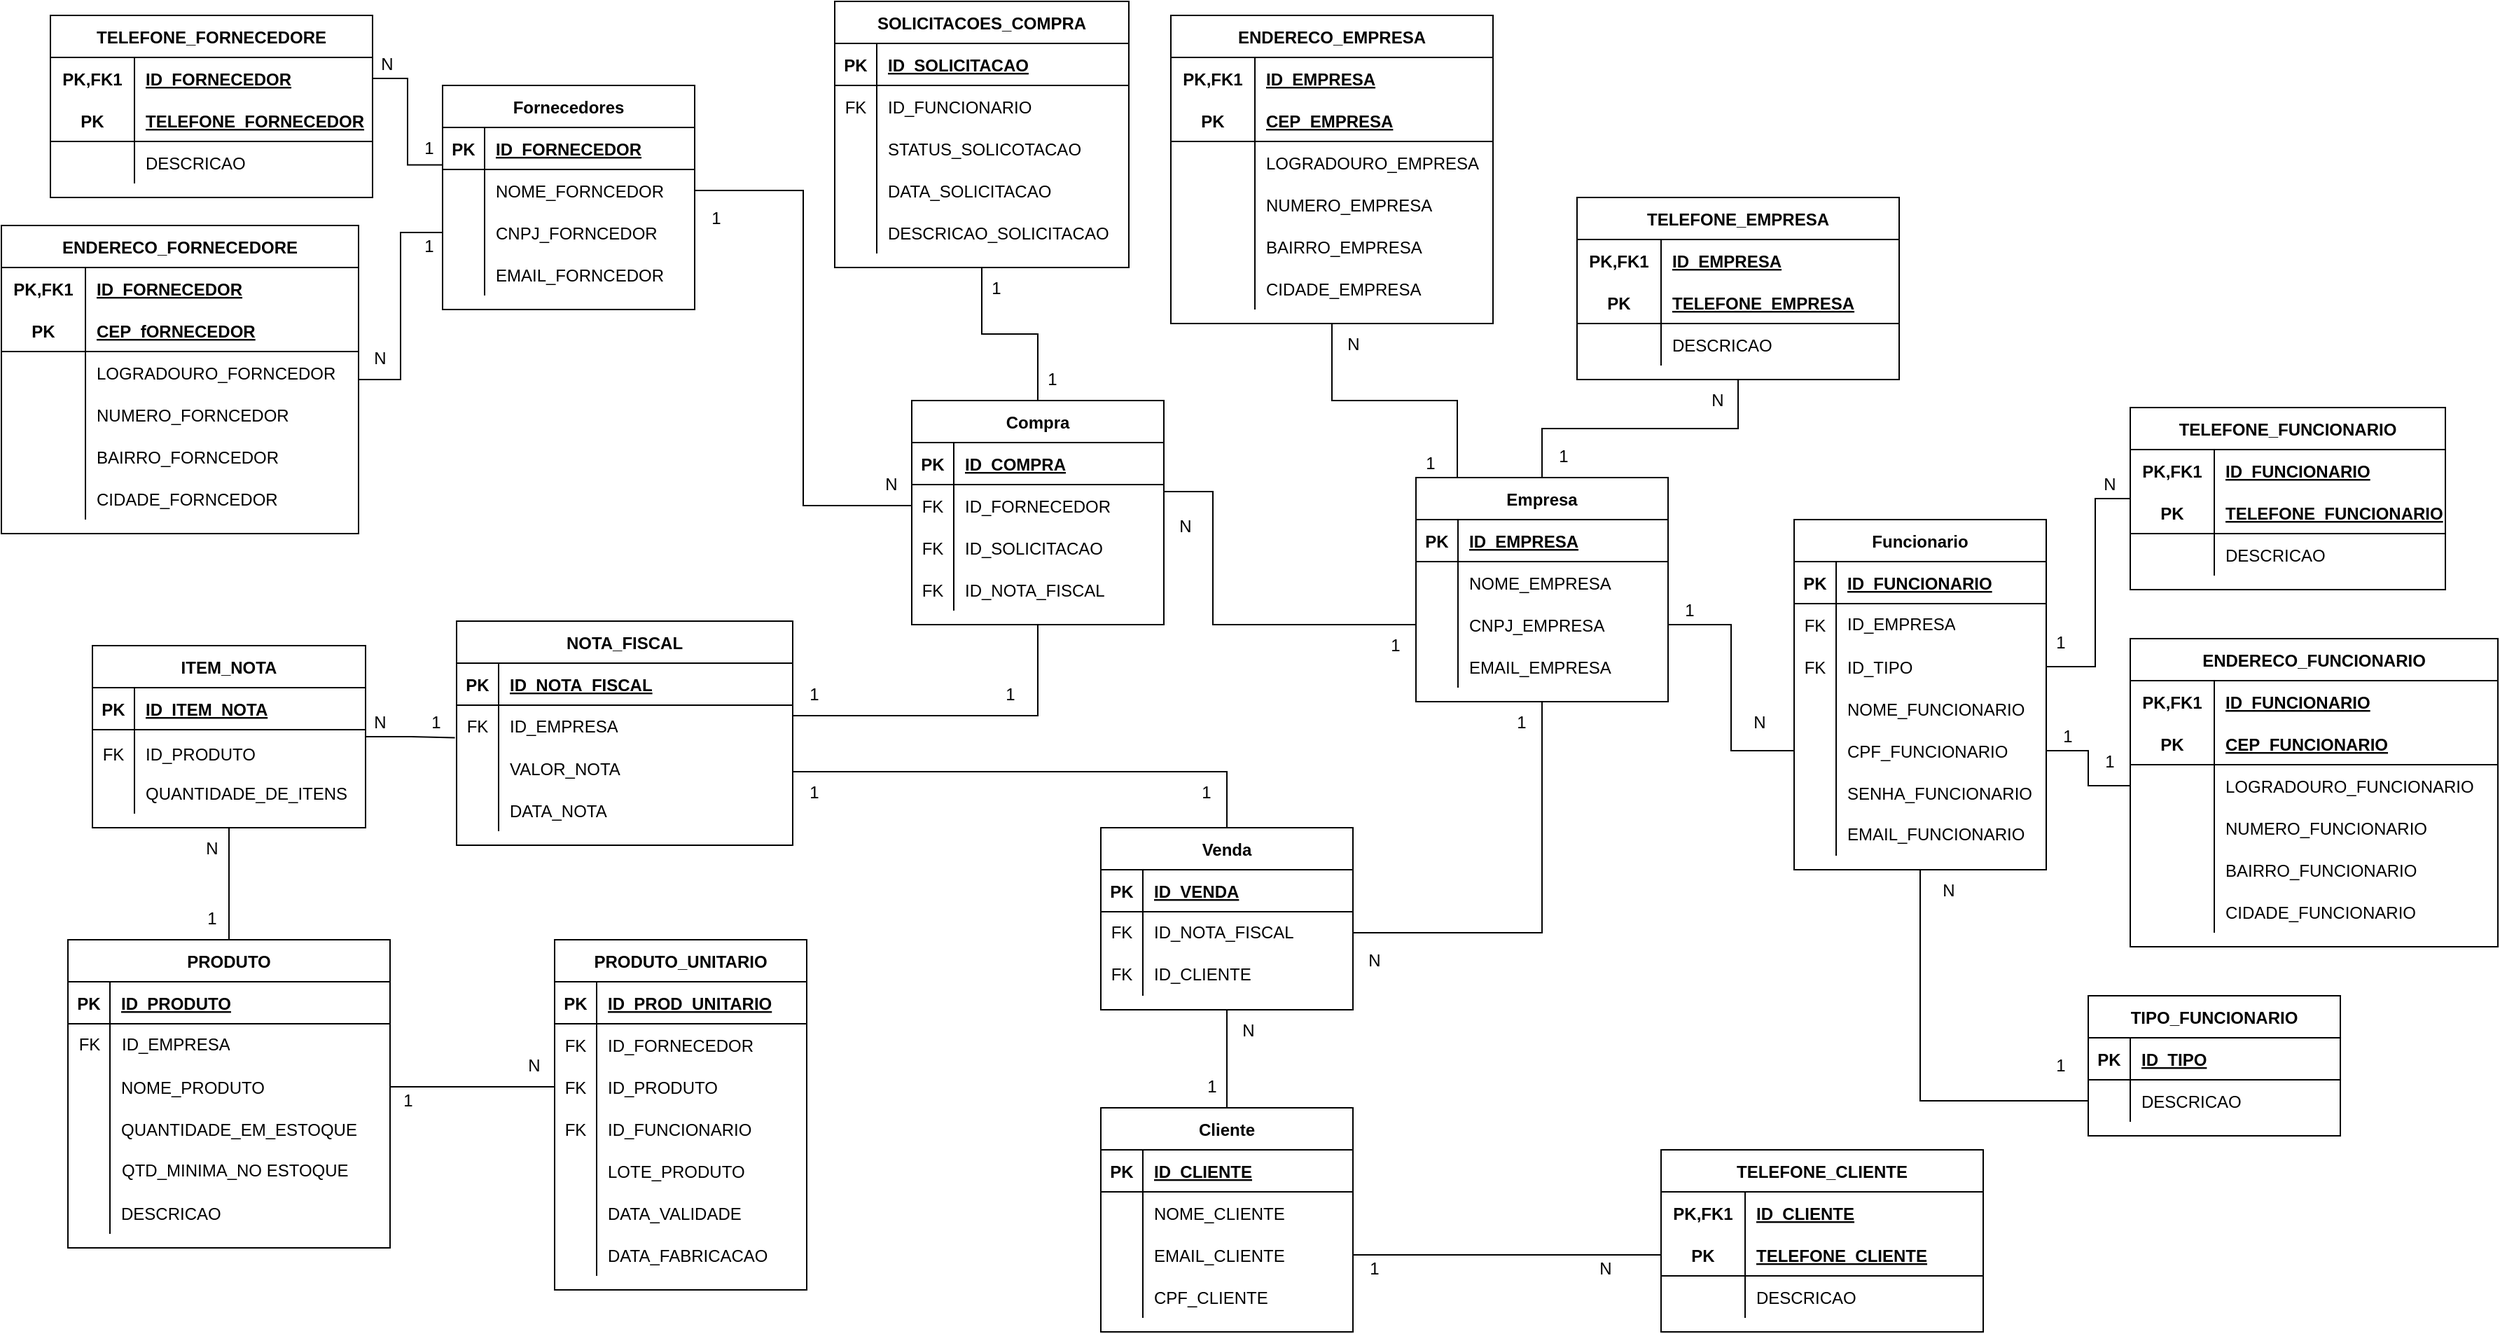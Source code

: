 <mxfile version="20.5.1" type="device"><diagram id="02s0t5onrisVEVrYA0jE" name="Página-1"><mxGraphModel dx="2067" dy="1812" grid="1" gridSize="10" guides="1" tooltips="1" connect="1" arrows="1" fold="1" page="1" pageScale="1" pageWidth="827" pageHeight="1169" math="0" shadow="0"><root><mxCell id="0"/><mxCell id="1" parent="0"/><mxCell id="d6CtW90ZLm1ZjT4kLPQj-1" value="Fornecedores" style="shape=table;startSize=30;container=1;collapsible=1;childLayout=tableLayout;fixedRows=1;rowLines=0;fontStyle=1;align=center;resizeLast=1;" parent="1" vertex="1"><mxGeometry x="-120" y="-320" width="180" height="160" as="geometry"/></mxCell><mxCell id="d6CtW90ZLm1ZjT4kLPQj-2" value="" style="shape=tableRow;horizontal=0;startSize=0;swimlaneHead=0;swimlaneBody=0;fillColor=none;collapsible=0;dropTarget=0;points=[[0,0.5],[1,0.5]];portConstraint=eastwest;top=0;left=0;right=0;bottom=1;" parent="d6CtW90ZLm1ZjT4kLPQj-1" vertex="1"><mxGeometry y="30" width="180" height="30" as="geometry"/></mxCell><mxCell id="d6CtW90ZLm1ZjT4kLPQj-3" value="PK" style="shape=partialRectangle;connectable=0;fillColor=none;top=0;left=0;bottom=0;right=0;fontStyle=1;overflow=hidden;" parent="d6CtW90ZLm1ZjT4kLPQj-2" vertex="1"><mxGeometry width="30" height="30" as="geometry"><mxRectangle width="30" height="30" as="alternateBounds"/></mxGeometry></mxCell><mxCell id="d6CtW90ZLm1ZjT4kLPQj-4" value="ID_FORNECEDOR" style="shape=partialRectangle;connectable=0;fillColor=none;top=0;left=0;bottom=0;right=0;align=left;spacingLeft=6;fontStyle=5;overflow=hidden;" parent="d6CtW90ZLm1ZjT4kLPQj-2" vertex="1"><mxGeometry x="30" width="150" height="30" as="geometry"><mxRectangle width="150" height="30" as="alternateBounds"/></mxGeometry></mxCell><mxCell id="d6CtW90ZLm1ZjT4kLPQj-5" value="" style="shape=tableRow;horizontal=0;startSize=0;swimlaneHead=0;swimlaneBody=0;fillColor=none;collapsible=0;dropTarget=0;points=[[0,0.5],[1,0.5]];portConstraint=eastwest;top=0;left=0;right=0;bottom=0;" parent="d6CtW90ZLm1ZjT4kLPQj-1" vertex="1"><mxGeometry y="60" width="180" height="30" as="geometry"/></mxCell><mxCell id="d6CtW90ZLm1ZjT4kLPQj-6" value="" style="shape=partialRectangle;connectable=0;fillColor=none;top=0;left=0;bottom=0;right=0;editable=1;overflow=hidden;" parent="d6CtW90ZLm1ZjT4kLPQj-5" vertex="1"><mxGeometry width="30" height="30" as="geometry"><mxRectangle width="30" height="30" as="alternateBounds"/></mxGeometry></mxCell><mxCell id="d6CtW90ZLm1ZjT4kLPQj-7" value="NOME_FORNCEDOR" style="shape=partialRectangle;connectable=0;fillColor=none;top=0;left=0;bottom=0;right=0;align=left;spacingLeft=6;overflow=hidden;" parent="d6CtW90ZLm1ZjT4kLPQj-5" vertex="1"><mxGeometry x="30" width="150" height="30" as="geometry"><mxRectangle width="150" height="30" as="alternateBounds"/></mxGeometry></mxCell><mxCell id="d6CtW90ZLm1ZjT4kLPQj-8" value="" style="shape=tableRow;horizontal=0;startSize=0;swimlaneHead=0;swimlaneBody=0;fillColor=none;collapsible=0;dropTarget=0;points=[[0,0.5],[1,0.5]];portConstraint=eastwest;top=0;left=0;right=0;bottom=0;" parent="d6CtW90ZLm1ZjT4kLPQj-1" vertex="1"><mxGeometry y="90" width="180" height="30" as="geometry"/></mxCell><mxCell id="d6CtW90ZLm1ZjT4kLPQj-9" value="" style="shape=partialRectangle;connectable=0;fillColor=none;top=0;left=0;bottom=0;right=0;editable=1;overflow=hidden;" parent="d6CtW90ZLm1ZjT4kLPQj-8" vertex="1"><mxGeometry width="30" height="30" as="geometry"><mxRectangle width="30" height="30" as="alternateBounds"/></mxGeometry></mxCell><mxCell id="d6CtW90ZLm1ZjT4kLPQj-10" value="CNPJ_FORNCEDOR" style="shape=partialRectangle;connectable=0;fillColor=none;top=0;left=0;bottom=0;right=0;align=left;spacingLeft=6;overflow=hidden;" parent="d6CtW90ZLm1ZjT4kLPQj-8" vertex="1"><mxGeometry x="30" width="150" height="30" as="geometry"><mxRectangle width="150" height="30" as="alternateBounds"/></mxGeometry></mxCell><mxCell id="d6CtW90ZLm1ZjT4kLPQj-11" value="" style="shape=tableRow;horizontal=0;startSize=0;swimlaneHead=0;swimlaneBody=0;fillColor=none;collapsible=0;dropTarget=0;points=[[0,0.5],[1,0.5]];portConstraint=eastwest;top=0;left=0;right=0;bottom=0;" parent="d6CtW90ZLm1ZjT4kLPQj-1" vertex="1"><mxGeometry y="120" width="180" height="30" as="geometry"/></mxCell><mxCell id="d6CtW90ZLm1ZjT4kLPQj-12" value="" style="shape=partialRectangle;connectable=0;fillColor=none;top=0;left=0;bottom=0;right=0;editable=1;overflow=hidden;" parent="d6CtW90ZLm1ZjT4kLPQj-11" vertex="1"><mxGeometry width="30" height="30" as="geometry"><mxRectangle width="30" height="30" as="alternateBounds"/></mxGeometry></mxCell><mxCell id="d6CtW90ZLm1ZjT4kLPQj-13" value="EMAIL_FORNCEDOR" style="shape=partialRectangle;connectable=0;fillColor=none;top=0;left=0;bottom=0;right=0;align=left;spacingLeft=6;overflow=hidden;" parent="d6CtW90ZLm1ZjT4kLPQj-11" vertex="1"><mxGeometry x="30" width="150" height="30" as="geometry"><mxRectangle width="150" height="30" as="alternateBounds"/></mxGeometry></mxCell><mxCell id="d6CtW90ZLm1ZjT4kLPQj-14" value="Empresa" style="shape=table;startSize=30;container=1;collapsible=1;childLayout=tableLayout;fixedRows=1;rowLines=0;fontStyle=1;align=center;resizeLast=1;" parent="1" vertex="1"><mxGeometry x="575" y="-40" width="180" height="160" as="geometry"/></mxCell><mxCell id="d6CtW90ZLm1ZjT4kLPQj-15" value="" style="shape=tableRow;horizontal=0;startSize=0;swimlaneHead=0;swimlaneBody=0;fillColor=none;collapsible=0;dropTarget=0;points=[[0,0.5],[1,0.5]];portConstraint=eastwest;top=0;left=0;right=0;bottom=1;" parent="d6CtW90ZLm1ZjT4kLPQj-14" vertex="1"><mxGeometry y="30" width="180" height="30" as="geometry"/></mxCell><mxCell id="d6CtW90ZLm1ZjT4kLPQj-16" value="PK" style="shape=partialRectangle;connectable=0;fillColor=none;top=0;left=0;bottom=0;right=0;fontStyle=1;overflow=hidden;" parent="d6CtW90ZLm1ZjT4kLPQj-15" vertex="1"><mxGeometry width="30" height="30" as="geometry"><mxRectangle width="30" height="30" as="alternateBounds"/></mxGeometry></mxCell><mxCell id="d6CtW90ZLm1ZjT4kLPQj-17" value="ID_EMPRESA" style="shape=partialRectangle;connectable=0;fillColor=none;top=0;left=0;bottom=0;right=0;align=left;spacingLeft=6;fontStyle=5;overflow=hidden;" parent="d6CtW90ZLm1ZjT4kLPQj-15" vertex="1"><mxGeometry x="30" width="150" height="30" as="geometry"><mxRectangle width="150" height="30" as="alternateBounds"/></mxGeometry></mxCell><mxCell id="d6CtW90ZLm1ZjT4kLPQj-18" value="" style="shape=tableRow;horizontal=0;startSize=0;swimlaneHead=0;swimlaneBody=0;fillColor=none;collapsible=0;dropTarget=0;points=[[0,0.5],[1,0.5]];portConstraint=eastwest;top=0;left=0;right=0;bottom=0;" parent="d6CtW90ZLm1ZjT4kLPQj-14" vertex="1"><mxGeometry y="60" width="180" height="30" as="geometry"/></mxCell><mxCell id="d6CtW90ZLm1ZjT4kLPQj-19" value="" style="shape=partialRectangle;connectable=0;fillColor=none;top=0;left=0;bottom=0;right=0;editable=1;overflow=hidden;" parent="d6CtW90ZLm1ZjT4kLPQj-18" vertex="1"><mxGeometry width="30" height="30" as="geometry"><mxRectangle width="30" height="30" as="alternateBounds"/></mxGeometry></mxCell><mxCell id="d6CtW90ZLm1ZjT4kLPQj-20" value="NOME_EMPRESA" style="shape=partialRectangle;connectable=0;fillColor=none;top=0;left=0;bottom=0;right=0;align=left;spacingLeft=6;overflow=hidden;" parent="d6CtW90ZLm1ZjT4kLPQj-18" vertex="1"><mxGeometry x="30" width="150" height="30" as="geometry"><mxRectangle width="150" height="30" as="alternateBounds"/></mxGeometry></mxCell><mxCell id="d6CtW90ZLm1ZjT4kLPQj-21" value="" style="shape=tableRow;horizontal=0;startSize=0;swimlaneHead=0;swimlaneBody=0;fillColor=none;collapsible=0;dropTarget=0;points=[[0,0.5],[1,0.5]];portConstraint=eastwest;top=0;left=0;right=0;bottom=0;" parent="d6CtW90ZLm1ZjT4kLPQj-14" vertex="1"><mxGeometry y="90" width="180" height="30" as="geometry"/></mxCell><mxCell id="d6CtW90ZLm1ZjT4kLPQj-22" value="" style="shape=partialRectangle;connectable=0;fillColor=none;top=0;left=0;bottom=0;right=0;editable=1;overflow=hidden;" parent="d6CtW90ZLm1ZjT4kLPQj-21" vertex="1"><mxGeometry width="30" height="30" as="geometry"><mxRectangle width="30" height="30" as="alternateBounds"/></mxGeometry></mxCell><mxCell id="d6CtW90ZLm1ZjT4kLPQj-23" value="CNPJ_EMPRESA" style="shape=partialRectangle;connectable=0;fillColor=none;top=0;left=0;bottom=0;right=0;align=left;spacingLeft=6;overflow=hidden;" parent="d6CtW90ZLm1ZjT4kLPQj-21" vertex="1"><mxGeometry x="30" width="150" height="30" as="geometry"><mxRectangle width="150" height="30" as="alternateBounds"/></mxGeometry></mxCell><mxCell id="d6CtW90ZLm1ZjT4kLPQj-24" value="" style="shape=tableRow;horizontal=0;startSize=0;swimlaneHead=0;swimlaneBody=0;fillColor=none;collapsible=0;dropTarget=0;points=[[0,0.5],[1,0.5]];portConstraint=eastwest;top=0;left=0;right=0;bottom=0;" parent="d6CtW90ZLm1ZjT4kLPQj-14" vertex="1"><mxGeometry y="120" width="180" height="30" as="geometry"/></mxCell><mxCell id="d6CtW90ZLm1ZjT4kLPQj-25" value="" style="shape=partialRectangle;connectable=0;fillColor=none;top=0;left=0;bottom=0;right=0;editable=1;overflow=hidden;" parent="d6CtW90ZLm1ZjT4kLPQj-24" vertex="1"><mxGeometry width="30" height="30" as="geometry"><mxRectangle width="30" height="30" as="alternateBounds"/></mxGeometry></mxCell><mxCell id="d6CtW90ZLm1ZjT4kLPQj-26" value="EMAIL_EMPRESA" style="shape=partialRectangle;connectable=0;fillColor=none;top=0;left=0;bottom=0;right=0;align=left;spacingLeft=6;overflow=hidden;" parent="d6CtW90ZLm1ZjT4kLPQj-24" vertex="1"><mxGeometry x="30" width="150" height="30" as="geometry"><mxRectangle width="150" height="30" as="alternateBounds"/></mxGeometry></mxCell><mxCell id="9voIH_HZkvyz6j-OpVYy-19" style="edgeStyle=orthogonalEdgeStyle;rounded=0;orthogonalLoop=1;jettySize=auto;html=1;entryX=0;entryY=0.5;entryDx=0;entryDy=0;endArrow=none;endFill=0;" parent="1" source="d6CtW90ZLm1ZjT4kLPQj-27" target="9voIH_HZkvyz6j-OpVYy-6" edge="1"><mxGeometry relative="1" as="geometry"/></mxCell><mxCell id="d6CtW90ZLm1ZjT4kLPQj-27" value="Funcionario" style="shape=table;startSize=30;container=1;collapsible=1;childLayout=tableLayout;fixedRows=1;rowLines=0;fontStyle=1;align=center;resizeLast=1;" parent="1" vertex="1"><mxGeometry x="845" y="-10" width="180" height="250" as="geometry"/></mxCell><mxCell id="d6CtW90ZLm1ZjT4kLPQj-28" value="" style="shape=tableRow;horizontal=0;startSize=0;swimlaneHead=0;swimlaneBody=0;fillColor=none;collapsible=0;dropTarget=0;points=[[0,0.5],[1,0.5]];portConstraint=eastwest;top=0;left=0;right=0;bottom=1;" parent="d6CtW90ZLm1ZjT4kLPQj-27" vertex="1"><mxGeometry y="30" width="180" height="30" as="geometry"/></mxCell><mxCell id="d6CtW90ZLm1ZjT4kLPQj-29" value="PK" style="shape=partialRectangle;connectable=0;fillColor=none;top=0;left=0;bottom=0;right=0;fontStyle=1;overflow=hidden;" parent="d6CtW90ZLm1ZjT4kLPQj-28" vertex="1"><mxGeometry width="30" height="30" as="geometry"><mxRectangle width="30" height="30" as="alternateBounds"/></mxGeometry></mxCell><mxCell id="d6CtW90ZLm1ZjT4kLPQj-30" value="ID_FUNCIONARIO" style="shape=partialRectangle;connectable=0;fillColor=none;top=0;left=0;bottom=0;right=0;align=left;spacingLeft=6;fontStyle=5;overflow=hidden;" parent="d6CtW90ZLm1ZjT4kLPQj-28" vertex="1"><mxGeometry x="30" width="150" height="30" as="geometry"><mxRectangle width="150" height="30" as="alternateBounds"/></mxGeometry></mxCell><mxCell id="d6CtW90ZLm1ZjT4kLPQj-31" value="" style="shape=tableRow;horizontal=0;startSize=0;swimlaneHead=0;swimlaneBody=0;fillColor=none;collapsible=0;dropTarget=0;points=[[0,0.5],[1,0.5]];portConstraint=eastwest;top=0;left=0;right=0;bottom=0;" parent="d6CtW90ZLm1ZjT4kLPQj-27" vertex="1"><mxGeometry y="60" width="180" height="30" as="geometry"/></mxCell><mxCell id="d6CtW90ZLm1ZjT4kLPQj-32" value="FK" style="shape=partialRectangle;connectable=0;fillColor=none;top=0;left=0;bottom=0;right=0;editable=1;overflow=hidden;" parent="d6CtW90ZLm1ZjT4kLPQj-31" vertex="1"><mxGeometry width="30" height="30" as="geometry"><mxRectangle width="30" height="30" as="alternateBounds"/></mxGeometry></mxCell><mxCell id="d6CtW90ZLm1ZjT4kLPQj-33" value="ID_EMPRESA" style="shape=partialRectangle;connectable=0;fillColor=none;top=0;left=0;bottom=0;right=0;align=left;spacingLeft=6;overflow=hidden;html=1;" parent="d6CtW90ZLm1ZjT4kLPQj-31" vertex="1"><mxGeometry x="30" width="150" height="30" as="geometry"><mxRectangle width="150" height="30" as="alternateBounds"/></mxGeometry></mxCell><mxCell id="9voIH_HZkvyz6j-OpVYy-15" value="" style="shape=tableRow;horizontal=0;startSize=0;swimlaneHead=0;swimlaneBody=0;fillColor=none;collapsible=0;dropTarget=0;points=[[0,0.5],[1,0.5]];portConstraint=eastwest;top=0;left=0;right=0;bottom=0;" parent="d6CtW90ZLm1ZjT4kLPQj-27" vertex="1"><mxGeometry y="90" width="180" height="30" as="geometry"/></mxCell><mxCell id="9voIH_HZkvyz6j-OpVYy-16" value="FK" style="shape=partialRectangle;connectable=0;fillColor=none;top=0;left=0;bottom=0;right=0;fontStyle=0;overflow=hidden;" parent="9voIH_HZkvyz6j-OpVYy-15" vertex="1"><mxGeometry width="30" height="30" as="geometry"><mxRectangle width="30" height="30" as="alternateBounds"/></mxGeometry></mxCell><mxCell id="9voIH_HZkvyz6j-OpVYy-17" value="ID_TIPO" style="shape=partialRectangle;connectable=0;fillColor=none;top=0;left=0;bottom=0;right=0;align=left;spacingLeft=6;fontStyle=0;overflow=hidden;" parent="9voIH_HZkvyz6j-OpVYy-15" vertex="1"><mxGeometry x="30" width="150" height="30" as="geometry"><mxRectangle width="150" height="30" as="alternateBounds"/></mxGeometry></mxCell><mxCell id="d6CtW90ZLm1ZjT4kLPQj-34" value="" style="shape=tableRow;horizontal=0;startSize=0;swimlaneHead=0;swimlaneBody=0;fillColor=none;collapsible=0;dropTarget=0;points=[[0,0.5],[1,0.5]];portConstraint=eastwest;top=0;left=0;right=0;bottom=0;" parent="d6CtW90ZLm1ZjT4kLPQj-27" vertex="1"><mxGeometry y="120" width="180" height="30" as="geometry"/></mxCell><mxCell id="d6CtW90ZLm1ZjT4kLPQj-35" value="" style="shape=partialRectangle;connectable=0;fillColor=none;top=0;left=0;bottom=0;right=0;editable=1;overflow=hidden;" parent="d6CtW90ZLm1ZjT4kLPQj-34" vertex="1"><mxGeometry width="30" height="30" as="geometry"><mxRectangle width="30" height="30" as="alternateBounds"/></mxGeometry></mxCell><mxCell id="d6CtW90ZLm1ZjT4kLPQj-36" value="NOME_FUNCIONARIO" style="shape=partialRectangle;connectable=0;fillColor=none;top=0;left=0;bottom=0;right=0;align=left;spacingLeft=6;overflow=hidden;" parent="d6CtW90ZLm1ZjT4kLPQj-34" vertex="1"><mxGeometry x="30" width="150" height="30" as="geometry"><mxRectangle width="150" height="30" as="alternateBounds"/></mxGeometry></mxCell><mxCell id="d6CtW90ZLm1ZjT4kLPQj-37" value="" style="shape=tableRow;horizontal=0;startSize=0;swimlaneHead=0;swimlaneBody=0;fillColor=none;collapsible=0;dropTarget=0;points=[[0,0.5],[1,0.5]];portConstraint=eastwest;top=0;left=0;right=0;bottom=0;" parent="d6CtW90ZLm1ZjT4kLPQj-27" vertex="1"><mxGeometry y="150" width="180" height="30" as="geometry"/></mxCell><mxCell id="d6CtW90ZLm1ZjT4kLPQj-38" value="" style="shape=partialRectangle;connectable=0;fillColor=none;top=0;left=0;bottom=0;right=0;editable=1;overflow=hidden;" parent="d6CtW90ZLm1ZjT4kLPQj-37" vertex="1"><mxGeometry width="30" height="30" as="geometry"><mxRectangle width="30" height="30" as="alternateBounds"/></mxGeometry></mxCell><mxCell id="d6CtW90ZLm1ZjT4kLPQj-39" value="CPF_FUNCIONARIO" style="shape=partialRectangle;connectable=0;fillColor=none;top=0;left=0;bottom=0;right=0;align=left;spacingLeft=6;overflow=hidden;" parent="d6CtW90ZLm1ZjT4kLPQj-37" vertex="1"><mxGeometry x="30" width="150" height="30" as="geometry"><mxRectangle width="150" height="30" as="alternateBounds"/></mxGeometry></mxCell><mxCell id="d6CtW90ZLm1ZjT4kLPQj-148" value="" style="shape=tableRow;horizontal=0;startSize=0;swimlaneHead=0;swimlaneBody=0;fillColor=none;collapsible=0;dropTarget=0;points=[[0,0.5],[1,0.5]];portConstraint=eastwest;top=0;left=0;right=0;bottom=0;" parent="d6CtW90ZLm1ZjT4kLPQj-27" vertex="1"><mxGeometry y="180" width="180" height="30" as="geometry"/></mxCell><mxCell id="d6CtW90ZLm1ZjT4kLPQj-149" value="" style="shape=partialRectangle;connectable=0;fillColor=none;top=0;left=0;bottom=0;right=0;editable=1;overflow=hidden;" parent="d6CtW90ZLm1ZjT4kLPQj-148" vertex="1"><mxGeometry width="30" height="30" as="geometry"><mxRectangle width="30" height="30" as="alternateBounds"/></mxGeometry></mxCell><mxCell id="d6CtW90ZLm1ZjT4kLPQj-150" value="SENHA_FUNCIONARIO" style="shape=partialRectangle;connectable=0;fillColor=none;top=0;left=0;bottom=0;right=0;align=left;spacingLeft=6;overflow=hidden;" parent="d6CtW90ZLm1ZjT4kLPQj-148" vertex="1"><mxGeometry x="30" width="150" height="30" as="geometry"><mxRectangle width="150" height="30" as="alternateBounds"/></mxGeometry></mxCell><mxCell id="d6CtW90ZLm1ZjT4kLPQj-151" value="" style="shape=tableRow;horizontal=0;startSize=0;swimlaneHead=0;swimlaneBody=0;fillColor=none;collapsible=0;dropTarget=0;points=[[0,0.5],[1,0.5]];portConstraint=eastwest;top=0;left=0;right=0;bottom=0;html=1;" parent="d6CtW90ZLm1ZjT4kLPQj-27" vertex="1"><mxGeometry y="210" width="180" height="30" as="geometry"/></mxCell><mxCell id="d6CtW90ZLm1ZjT4kLPQj-152" value="" style="shape=partialRectangle;connectable=0;fillColor=none;top=0;left=0;bottom=0;right=0;editable=1;overflow=hidden;html=1;" parent="d6CtW90ZLm1ZjT4kLPQj-151" vertex="1"><mxGeometry width="30" height="30" as="geometry"><mxRectangle width="30" height="30" as="alternateBounds"/></mxGeometry></mxCell><mxCell id="d6CtW90ZLm1ZjT4kLPQj-153" value="EMAIL_FUNCIONARIO" style="shape=partialRectangle;connectable=0;fillColor=none;top=0;left=0;bottom=0;right=0;align=left;spacingLeft=6;overflow=hidden;html=1;" parent="d6CtW90ZLm1ZjT4kLPQj-151" vertex="1"><mxGeometry x="30" width="150" height="30" as="geometry"><mxRectangle width="150" height="30" as="alternateBounds"/></mxGeometry></mxCell><mxCell id="mRyBQhl_vN2HlOKn0GTt-94" style="edgeStyle=orthogonalEdgeStyle;rounded=0;orthogonalLoop=1;jettySize=auto;html=1;entryX=0.5;entryY=1;entryDx=0;entryDy=0;endArrow=none;endFill=0;" parent="1" source="d6CtW90ZLm1ZjT4kLPQj-40" target="mRyBQhl_vN2HlOKn0GTt-68" edge="1"><mxGeometry relative="1" as="geometry"/></mxCell><mxCell id="d6CtW90ZLm1ZjT4kLPQj-40" value="PRODUTO" style="shape=table;startSize=30;container=1;collapsible=1;childLayout=tableLayout;fixedRows=1;rowLines=0;fontStyle=1;align=center;resizeLast=1;" parent="1" vertex="1"><mxGeometry x="-387.5" y="290" width="230" height="220" as="geometry"/></mxCell><mxCell id="d6CtW90ZLm1ZjT4kLPQj-41" value="" style="shape=tableRow;horizontal=0;startSize=0;swimlaneHead=0;swimlaneBody=0;fillColor=none;collapsible=0;dropTarget=0;points=[[0,0.5],[1,0.5]];portConstraint=eastwest;top=0;left=0;right=0;bottom=1;" parent="d6CtW90ZLm1ZjT4kLPQj-40" vertex="1"><mxGeometry y="30" width="230" height="30" as="geometry"/></mxCell><mxCell id="d6CtW90ZLm1ZjT4kLPQj-42" value="PK" style="shape=partialRectangle;connectable=0;fillColor=none;top=0;left=0;bottom=0;right=0;fontStyle=1;overflow=hidden;" parent="d6CtW90ZLm1ZjT4kLPQj-41" vertex="1"><mxGeometry width="30" height="30" as="geometry"><mxRectangle width="30" height="30" as="alternateBounds"/></mxGeometry></mxCell><mxCell id="d6CtW90ZLm1ZjT4kLPQj-43" value="ID_PRODUTO" style="shape=partialRectangle;connectable=0;fillColor=none;top=0;left=0;bottom=0;right=0;align=left;spacingLeft=6;fontStyle=5;overflow=hidden;" parent="d6CtW90ZLm1ZjT4kLPQj-41" vertex="1"><mxGeometry x="30" width="200" height="30" as="geometry"><mxRectangle width="200" height="30" as="alternateBounds"/></mxGeometry></mxCell><mxCell id="d6CtW90ZLm1ZjT4kLPQj-237" value="" style="shape=tableRow;horizontal=0;startSize=0;swimlaneHead=0;swimlaneBody=0;fillColor=none;collapsible=0;dropTarget=0;points=[[0,0.5],[1,0.5]];portConstraint=eastwest;top=0;left=0;right=0;bottom=0;html=1;" parent="d6CtW90ZLm1ZjT4kLPQj-40" vertex="1"><mxGeometry y="60" width="230" height="30" as="geometry"/></mxCell><mxCell id="d6CtW90ZLm1ZjT4kLPQj-238" value="FK" style="shape=partialRectangle;connectable=0;fillColor=none;top=0;left=0;bottom=0;right=0;fontStyle=0;overflow=hidden;html=1;" parent="d6CtW90ZLm1ZjT4kLPQj-237" vertex="1"><mxGeometry width="30" height="30" as="geometry"><mxRectangle width="30" height="30" as="alternateBounds"/></mxGeometry></mxCell><mxCell id="d6CtW90ZLm1ZjT4kLPQj-239" value="ID_EMPRESA" style="shape=partialRectangle;connectable=0;fillColor=none;top=0;left=0;bottom=0;right=0;align=left;spacingLeft=6;fontStyle=0;overflow=hidden;html=1;" parent="d6CtW90ZLm1ZjT4kLPQj-237" vertex="1"><mxGeometry x="30" width="200" height="30" as="geometry"><mxRectangle width="200" height="30" as="alternateBounds"/></mxGeometry></mxCell><mxCell id="d6CtW90ZLm1ZjT4kLPQj-44" value="" style="shape=tableRow;horizontal=0;startSize=0;swimlaneHead=0;swimlaneBody=0;fillColor=none;collapsible=0;dropTarget=0;points=[[0,0.5],[1,0.5]];portConstraint=eastwest;top=0;left=0;right=0;bottom=0;" parent="d6CtW90ZLm1ZjT4kLPQj-40" vertex="1"><mxGeometry y="90" width="230" height="30" as="geometry"/></mxCell><mxCell id="d6CtW90ZLm1ZjT4kLPQj-45" value="" style="shape=partialRectangle;connectable=0;fillColor=none;top=0;left=0;bottom=0;right=0;editable=1;overflow=hidden;" parent="d6CtW90ZLm1ZjT4kLPQj-44" vertex="1"><mxGeometry width="30" height="30" as="geometry"><mxRectangle width="30" height="30" as="alternateBounds"/></mxGeometry></mxCell><mxCell id="d6CtW90ZLm1ZjT4kLPQj-46" value="NOME_PRODUTO" style="shape=partialRectangle;connectable=0;fillColor=none;top=0;left=0;bottom=0;right=0;align=left;spacingLeft=6;overflow=hidden;" parent="d6CtW90ZLm1ZjT4kLPQj-44" vertex="1"><mxGeometry x="30" width="200" height="30" as="geometry"><mxRectangle width="200" height="30" as="alternateBounds"/></mxGeometry></mxCell><mxCell id="d6CtW90ZLm1ZjT4kLPQj-47" value="" style="shape=tableRow;horizontal=0;startSize=0;swimlaneHead=0;swimlaneBody=0;fillColor=none;collapsible=0;dropTarget=0;points=[[0,0.5],[1,0.5]];portConstraint=eastwest;top=0;left=0;right=0;bottom=0;" parent="d6CtW90ZLm1ZjT4kLPQj-40" vertex="1"><mxGeometry y="120" width="230" height="30" as="geometry"/></mxCell><mxCell id="d6CtW90ZLm1ZjT4kLPQj-48" value="" style="shape=partialRectangle;connectable=0;fillColor=none;top=0;left=0;bottom=0;right=0;editable=1;overflow=hidden;" parent="d6CtW90ZLm1ZjT4kLPQj-47" vertex="1"><mxGeometry width="30" height="30" as="geometry"><mxRectangle width="30" height="30" as="alternateBounds"/></mxGeometry></mxCell><mxCell id="d6CtW90ZLm1ZjT4kLPQj-49" value="QUANTIDADE_EM_ESTOQUE" style="shape=partialRectangle;connectable=0;fillColor=none;top=0;left=0;bottom=0;right=0;align=left;spacingLeft=6;overflow=hidden;" parent="d6CtW90ZLm1ZjT4kLPQj-47" vertex="1"><mxGeometry x="30" width="200" height="30" as="geometry"><mxRectangle width="200" height="30" as="alternateBounds"/></mxGeometry></mxCell><mxCell id="d6CtW90ZLm1ZjT4kLPQj-240" value="" style="shape=tableRow;horizontal=0;startSize=0;swimlaneHead=0;swimlaneBody=0;fillColor=none;collapsible=0;dropTarget=0;points=[[0,0.5],[1,0.5]];portConstraint=eastwest;top=0;left=0;right=0;bottom=0;html=1;" parent="d6CtW90ZLm1ZjT4kLPQj-40" vertex="1"><mxGeometry y="150" width="230" height="30" as="geometry"/></mxCell><mxCell id="d6CtW90ZLm1ZjT4kLPQj-241" value="" style="shape=partialRectangle;connectable=0;fillColor=none;top=0;left=0;bottom=0;right=0;editable=1;overflow=hidden;html=1;" parent="d6CtW90ZLm1ZjT4kLPQj-240" vertex="1"><mxGeometry width="30" height="30" as="geometry"><mxRectangle width="30" height="30" as="alternateBounds"/></mxGeometry></mxCell><mxCell id="d6CtW90ZLm1ZjT4kLPQj-242" value="QTD_MINIMA_NO ESTOQUE" style="shape=partialRectangle;connectable=0;fillColor=none;top=0;left=0;bottom=0;right=0;align=left;spacingLeft=6;overflow=hidden;html=1;" parent="d6CtW90ZLm1ZjT4kLPQj-240" vertex="1"><mxGeometry x="30" width="200" height="30" as="geometry"><mxRectangle width="200" height="30" as="alternateBounds"/></mxGeometry></mxCell><mxCell id="mRyBQhl_vN2HlOKn0GTt-131" value="" style="shape=tableRow;horizontal=0;startSize=0;swimlaneHead=0;swimlaneBody=0;fillColor=none;collapsible=0;dropTarget=0;points=[[0,0.5],[1,0.5]];portConstraint=eastwest;top=0;left=0;right=0;bottom=0;" parent="d6CtW90ZLm1ZjT4kLPQj-40" vertex="1"><mxGeometry y="180" width="230" height="30" as="geometry"/></mxCell><mxCell id="mRyBQhl_vN2HlOKn0GTt-132" value="" style="shape=partialRectangle;connectable=0;fillColor=none;top=0;left=0;bottom=0;right=0;editable=1;overflow=hidden;" parent="mRyBQhl_vN2HlOKn0GTt-131" vertex="1"><mxGeometry width="30" height="30" as="geometry"><mxRectangle width="30" height="30" as="alternateBounds"/></mxGeometry></mxCell><mxCell id="mRyBQhl_vN2HlOKn0GTt-133" value="DESCRICAO" style="shape=partialRectangle;connectable=0;fillColor=none;top=0;left=0;bottom=0;right=0;align=left;spacingLeft=6;overflow=hidden;" parent="mRyBQhl_vN2HlOKn0GTt-131" vertex="1"><mxGeometry x="30" width="200" height="30" as="geometry"><mxRectangle width="200" height="30" as="alternateBounds"/></mxGeometry></mxCell><mxCell id="mRyBQhl_vN2HlOKn0GTt-42" style="edgeStyle=orthogonalEdgeStyle;rounded=0;orthogonalLoop=1;jettySize=auto;html=1;endArrow=none;endFill=0;" parent="1" source="d6CtW90ZLm1ZjT4kLPQj-53" edge="1"><mxGeometry relative="1" as="geometry"><mxPoint x="130" y="170" as="targetPoint"/><Array as="points"><mxPoint x="440" y="170"/></Array></mxGeometry></mxCell><mxCell id="d6CtW90ZLm1ZjT4kLPQj-53" value="Venda" style="shape=table;startSize=30;container=1;collapsible=1;childLayout=tableLayout;fixedRows=1;rowLines=0;fontStyle=1;align=center;resizeLast=1;" parent="1" vertex="1"><mxGeometry x="350" y="210" width="180" height="130" as="geometry"/></mxCell><mxCell id="d6CtW90ZLm1ZjT4kLPQj-54" value="" style="shape=tableRow;horizontal=0;startSize=0;swimlaneHead=0;swimlaneBody=0;fillColor=none;collapsible=0;dropTarget=0;points=[[0,0.5],[1,0.5]];portConstraint=eastwest;top=0;left=0;right=0;bottom=1;" parent="d6CtW90ZLm1ZjT4kLPQj-53" vertex="1"><mxGeometry y="30" width="180" height="30" as="geometry"/></mxCell><mxCell id="d6CtW90ZLm1ZjT4kLPQj-55" value="PK" style="shape=partialRectangle;connectable=0;fillColor=none;top=0;left=0;bottom=0;right=0;fontStyle=1;overflow=hidden;" parent="d6CtW90ZLm1ZjT4kLPQj-54" vertex="1"><mxGeometry width="30" height="30" as="geometry"><mxRectangle width="30" height="30" as="alternateBounds"/></mxGeometry></mxCell><mxCell id="d6CtW90ZLm1ZjT4kLPQj-56" value="ID_VENDA" style="shape=partialRectangle;connectable=0;fillColor=none;top=0;left=0;bottom=0;right=0;align=left;spacingLeft=6;fontStyle=5;overflow=hidden;" parent="d6CtW90ZLm1ZjT4kLPQj-54" vertex="1"><mxGeometry x="30" width="150" height="30" as="geometry"><mxRectangle width="150" height="30" as="alternateBounds"/></mxGeometry></mxCell><mxCell id="d6CtW90ZLm1ZjT4kLPQj-187" value="" style="shape=tableRow;horizontal=0;startSize=0;swimlaneHead=0;swimlaneBody=0;fillColor=none;collapsible=0;dropTarget=0;points=[[0,0.5],[1,0.5]];portConstraint=eastwest;top=0;left=0;right=0;bottom=0;html=1;" parent="d6CtW90ZLm1ZjT4kLPQj-53" vertex="1"><mxGeometry y="60" width="180" height="30" as="geometry"/></mxCell><mxCell id="d6CtW90ZLm1ZjT4kLPQj-188" value="FK" style="shape=partialRectangle;connectable=0;fillColor=none;top=0;left=0;bottom=0;right=0;fontStyle=0;overflow=hidden;html=1;" parent="d6CtW90ZLm1ZjT4kLPQj-187" vertex="1"><mxGeometry width="30" height="30" as="geometry"><mxRectangle width="30" height="30" as="alternateBounds"/></mxGeometry></mxCell><mxCell id="d6CtW90ZLm1ZjT4kLPQj-189" value="ID_NOTA_FISCAL" style="shape=partialRectangle;connectable=0;fillColor=none;top=0;left=0;bottom=0;right=0;align=left;spacingLeft=6;fontStyle=0;overflow=hidden;html=1;" parent="d6CtW90ZLm1ZjT4kLPQj-187" vertex="1"><mxGeometry x="30" width="150" height="30" as="geometry"><mxRectangle width="150" height="30" as="alternateBounds"/></mxGeometry></mxCell><mxCell id="d6CtW90ZLm1ZjT4kLPQj-190" value="" style="shape=tableRow;horizontal=0;startSize=0;swimlaneHead=0;swimlaneBody=0;fillColor=none;collapsible=0;dropTarget=0;points=[[0,0.5],[1,0.5]];portConstraint=eastwest;top=0;left=0;right=0;bottom=0;html=1;" parent="d6CtW90ZLm1ZjT4kLPQj-53" vertex="1"><mxGeometry y="90" width="180" height="30" as="geometry"/></mxCell><mxCell id="d6CtW90ZLm1ZjT4kLPQj-191" value="FK" style="shape=partialRectangle;connectable=0;fillColor=none;top=0;left=0;bottom=0;right=0;fontStyle=0;overflow=hidden;html=1;" parent="d6CtW90ZLm1ZjT4kLPQj-190" vertex="1"><mxGeometry width="30" height="30" as="geometry"><mxRectangle width="30" height="30" as="alternateBounds"/></mxGeometry></mxCell><mxCell id="d6CtW90ZLm1ZjT4kLPQj-192" value="ID_CLIENTE" style="shape=partialRectangle;connectable=0;fillColor=none;top=0;left=0;bottom=0;right=0;align=left;spacingLeft=6;fontStyle=0;overflow=hidden;html=1;" parent="d6CtW90ZLm1ZjT4kLPQj-190" vertex="1"><mxGeometry x="30" width="150" height="30" as="geometry"><mxRectangle width="150" height="30" as="alternateBounds"/></mxGeometry></mxCell><mxCell id="d6CtW90ZLm1ZjT4kLPQj-79" value="TELEFONE_FORNECEDORE" style="shape=table;startSize=30;container=1;collapsible=1;childLayout=tableLayout;fixedRows=1;rowLines=0;fontStyle=1;align=center;resizeLast=1;" parent="1" vertex="1"><mxGeometry x="-400" y="-370" width="230" height="130" as="geometry"/></mxCell><mxCell id="d6CtW90ZLm1ZjT4kLPQj-80" value="" style="shape=tableRow;horizontal=0;startSize=0;swimlaneHead=0;swimlaneBody=0;fillColor=none;collapsible=0;dropTarget=0;points=[[0,0.5],[1,0.5]];portConstraint=eastwest;top=0;left=0;right=0;bottom=0;" parent="d6CtW90ZLm1ZjT4kLPQj-79" vertex="1"><mxGeometry y="30" width="230" height="30" as="geometry"/></mxCell><mxCell id="d6CtW90ZLm1ZjT4kLPQj-81" value="PK,FK1" style="shape=partialRectangle;connectable=0;fillColor=none;top=0;left=0;bottom=0;right=0;fontStyle=1;overflow=hidden;" parent="d6CtW90ZLm1ZjT4kLPQj-80" vertex="1"><mxGeometry width="60" height="30" as="geometry"><mxRectangle width="60" height="30" as="alternateBounds"/></mxGeometry></mxCell><mxCell id="d6CtW90ZLm1ZjT4kLPQj-82" value="ID_FORNECEDOR" style="shape=partialRectangle;connectable=0;fillColor=none;top=0;left=0;bottom=0;right=0;align=left;spacingLeft=6;fontStyle=5;overflow=hidden;" parent="d6CtW90ZLm1ZjT4kLPQj-80" vertex="1"><mxGeometry x="60" width="170" height="30" as="geometry"><mxRectangle width="170" height="30" as="alternateBounds"/></mxGeometry></mxCell><mxCell id="d6CtW90ZLm1ZjT4kLPQj-83" value="" style="shape=tableRow;horizontal=0;startSize=0;swimlaneHead=0;swimlaneBody=0;fillColor=none;collapsible=0;dropTarget=0;points=[[0,0.5],[1,0.5]];portConstraint=eastwest;top=0;left=0;right=0;bottom=1;" parent="d6CtW90ZLm1ZjT4kLPQj-79" vertex="1"><mxGeometry y="60" width="230" height="30" as="geometry"/></mxCell><mxCell id="d6CtW90ZLm1ZjT4kLPQj-84" value="PK" style="shape=partialRectangle;connectable=0;fillColor=none;top=0;left=0;bottom=0;right=0;fontStyle=1;overflow=hidden;" parent="d6CtW90ZLm1ZjT4kLPQj-83" vertex="1"><mxGeometry width="60" height="30" as="geometry"><mxRectangle width="60" height="30" as="alternateBounds"/></mxGeometry></mxCell><mxCell id="d6CtW90ZLm1ZjT4kLPQj-85" value="TELEFONE_FORNECEDOR" style="shape=partialRectangle;connectable=0;fillColor=none;top=0;left=0;bottom=0;right=0;align=left;spacingLeft=6;fontStyle=5;overflow=hidden;" parent="d6CtW90ZLm1ZjT4kLPQj-83" vertex="1"><mxGeometry x="60" width="170" height="30" as="geometry"><mxRectangle width="170" height="30" as="alternateBounds"/></mxGeometry></mxCell><mxCell id="mRyBQhl_vN2HlOKn0GTt-128" value="" style="shape=tableRow;horizontal=0;startSize=0;swimlaneHead=0;swimlaneBody=0;fillColor=none;collapsible=0;dropTarget=0;points=[[0,0.5],[1,0.5]];portConstraint=eastwest;top=0;left=0;right=0;bottom=0;" parent="d6CtW90ZLm1ZjT4kLPQj-79" vertex="1"><mxGeometry y="90" width="230" height="30" as="geometry"/></mxCell><mxCell id="mRyBQhl_vN2HlOKn0GTt-129" value="" style="shape=partialRectangle;connectable=0;fillColor=none;top=0;left=0;bottom=0;right=0;editable=1;overflow=hidden;" parent="mRyBQhl_vN2HlOKn0GTt-128" vertex="1"><mxGeometry width="60" height="30" as="geometry"><mxRectangle width="60" height="30" as="alternateBounds"/></mxGeometry></mxCell><mxCell id="mRyBQhl_vN2HlOKn0GTt-130" value="DESCRICAO" style="shape=partialRectangle;connectable=0;fillColor=none;top=0;left=0;bottom=0;right=0;align=left;spacingLeft=6;overflow=hidden;" parent="mRyBQhl_vN2HlOKn0GTt-128" vertex="1"><mxGeometry x="60" width="170" height="30" as="geometry"><mxRectangle width="170" height="30" as="alternateBounds"/></mxGeometry></mxCell><mxCell id="sd_ZVlP-d8GipX-ZFE1_-7" style="edgeStyle=orthogonalEdgeStyle;rounded=0;orthogonalLoop=1;jettySize=auto;html=1;endArrow=none;endFill=0;" parent="1" source="d6CtW90ZLm1ZjT4kLPQj-96" target="d6CtW90ZLm1ZjT4kLPQj-8" edge="1"><mxGeometry relative="1" as="geometry"/></mxCell><mxCell id="d6CtW90ZLm1ZjT4kLPQj-96" value="ENDERECO_FORNECEDORE" style="shape=table;startSize=30;container=1;collapsible=1;childLayout=tableLayout;fixedRows=1;rowLines=0;fontStyle=1;align=center;resizeLast=1;" parent="1" vertex="1"><mxGeometry x="-435" y="-220" width="255" height="220" as="geometry"/></mxCell><mxCell id="d6CtW90ZLm1ZjT4kLPQj-97" value="" style="shape=tableRow;horizontal=0;startSize=0;swimlaneHead=0;swimlaneBody=0;fillColor=none;collapsible=0;dropTarget=0;points=[[0,0.5],[1,0.5]];portConstraint=eastwest;top=0;left=0;right=0;bottom=0;" parent="d6CtW90ZLm1ZjT4kLPQj-96" vertex="1"><mxGeometry y="30" width="255" height="30" as="geometry"/></mxCell><mxCell id="d6CtW90ZLm1ZjT4kLPQj-98" value="PK,FK1" style="shape=partialRectangle;connectable=0;fillColor=none;top=0;left=0;bottom=0;right=0;fontStyle=1;overflow=hidden;" parent="d6CtW90ZLm1ZjT4kLPQj-97" vertex="1"><mxGeometry width="60" height="30" as="geometry"><mxRectangle width="60" height="30" as="alternateBounds"/></mxGeometry></mxCell><mxCell id="d6CtW90ZLm1ZjT4kLPQj-99" value="ID_FORNECEDOR" style="shape=partialRectangle;connectable=0;fillColor=none;top=0;left=0;bottom=0;right=0;align=left;spacingLeft=6;fontStyle=5;overflow=hidden;" parent="d6CtW90ZLm1ZjT4kLPQj-97" vertex="1"><mxGeometry x="60" width="195" height="30" as="geometry"><mxRectangle width="195" height="30" as="alternateBounds"/></mxGeometry></mxCell><mxCell id="d6CtW90ZLm1ZjT4kLPQj-100" value="" style="shape=tableRow;horizontal=0;startSize=0;swimlaneHead=0;swimlaneBody=0;fillColor=none;collapsible=0;dropTarget=0;points=[[0,0.5],[1,0.5]];portConstraint=eastwest;top=0;left=0;right=0;bottom=1;" parent="d6CtW90ZLm1ZjT4kLPQj-96" vertex="1"><mxGeometry y="60" width="255" height="30" as="geometry"/></mxCell><mxCell id="d6CtW90ZLm1ZjT4kLPQj-101" value="PK" style="shape=partialRectangle;connectable=0;fillColor=none;top=0;left=0;bottom=0;right=0;fontStyle=1;overflow=hidden;" parent="d6CtW90ZLm1ZjT4kLPQj-100" vertex="1"><mxGeometry width="60" height="30" as="geometry"><mxRectangle width="60" height="30" as="alternateBounds"/></mxGeometry></mxCell><mxCell id="d6CtW90ZLm1ZjT4kLPQj-102" value="CEP_fORNECEDOR" style="shape=partialRectangle;connectable=0;fillColor=none;top=0;left=0;bottom=0;right=0;align=left;spacingLeft=6;fontStyle=5;overflow=hidden;" parent="d6CtW90ZLm1ZjT4kLPQj-100" vertex="1"><mxGeometry x="60" width="195" height="30" as="geometry"><mxRectangle width="195" height="30" as="alternateBounds"/></mxGeometry></mxCell><mxCell id="d6CtW90ZLm1ZjT4kLPQj-103" value="" style="shape=tableRow;horizontal=0;startSize=0;swimlaneHead=0;swimlaneBody=0;fillColor=none;collapsible=0;dropTarget=0;points=[[0,0.5],[1,0.5]];portConstraint=eastwest;top=0;left=0;right=0;bottom=0;" parent="d6CtW90ZLm1ZjT4kLPQj-96" vertex="1"><mxGeometry y="90" width="255" height="30" as="geometry"/></mxCell><mxCell id="d6CtW90ZLm1ZjT4kLPQj-104" value="" style="shape=partialRectangle;connectable=0;fillColor=none;top=0;left=0;bottom=0;right=0;editable=1;overflow=hidden;" parent="d6CtW90ZLm1ZjT4kLPQj-103" vertex="1"><mxGeometry width="60" height="30" as="geometry"><mxRectangle width="60" height="30" as="alternateBounds"/></mxGeometry></mxCell><mxCell id="d6CtW90ZLm1ZjT4kLPQj-105" value="LOGRADOURO_FORNCEDOR" style="shape=partialRectangle;connectable=0;fillColor=none;top=0;left=0;bottom=0;right=0;align=left;spacingLeft=6;overflow=hidden;" parent="d6CtW90ZLm1ZjT4kLPQj-103" vertex="1"><mxGeometry x="60" width="195" height="30" as="geometry"><mxRectangle width="195" height="30" as="alternateBounds"/></mxGeometry></mxCell><mxCell id="d6CtW90ZLm1ZjT4kLPQj-109" value="" style="shape=tableRow;horizontal=0;startSize=0;swimlaneHead=0;swimlaneBody=0;fillColor=none;collapsible=0;dropTarget=0;points=[[0,0.5],[1,0.5]];portConstraint=eastwest;top=0;left=0;right=0;bottom=0;" parent="d6CtW90ZLm1ZjT4kLPQj-96" vertex="1"><mxGeometry y="120" width="255" height="30" as="geometry"/></mxCell><mxCell id="d6CtW90ZLm1ZjT4kLPQj-110" value="" style="shape=partialRectangle;connectable=0;fillColor=none;top=0;left=0;bottom=0;right=0;editable=1;overflow=hidden;" parent="d6CtW90ZLm1ZjT4kLPQj-109" vertex="1"><mxGeometry width="60" height="30" as="geometry"><mxRectangle width="60" height="30" as="alternateBounds"/></mxGeometry></mxCell><mxCell id="d6CtW90ZLm1ZjT4kLPQj-111" value="NUMERO_FORNCEDOR" style="shape=partialRectangle;connectable=0;fillColor=none;top=0;left=0;bottom=0;right=0;align=left;spacingLeft=6;overflow=hidden;" parent="d6CtW90ZLm1ZjT4kLPQj-109" vertex="1"><mxGeometry x="60" width="195" height="30" as="geometry"><mxRectangle width="195" height="30" as="alternateBounds"/></mxGeometry></mxCell><mxCell id="d6CtW90ZLm1ZjT4kLPQj-115" value="" style="shape=tableRow;horizontal=0;startSize=0;swimlaneHead=0;swimlaneBody=0;fillColor=none;collapsible=0;dropTarget=0;points=[[0,0.5],[1,0.5]];portConstraint=eastwest;top=0;left=0;right=0;bottom=0;" parent="d6CtW90ZLm1ZjT4kLPQj-96" vertex="1"><mxGeometry y="150" width="255" height="30" as="geometry"/></mxCell><mxCell id="d6CtW90ZLm1ZjT4kLPQj-116" value="" style="shape=partialRectangle;connectable=0;fillColor=none;top=0;left=0;bottom=0;right=0;editable=1;overflow=hidden;" parent="d6CtW90ZLm1ZjT4kLPQj-115" vertex="1"><mxGeometry width="60" height="30" as="geometry"><mxRectangle width="60" height="30" as="alternateBounds"/></mxGeometry></mxCell><mxCell id="d6CtW90ZLm1ZjT4kLPQj-117" value="BAIRRO_FORNCEDOR" style="shape=partialRectangle;connectable=0;fillColor=none;top=0;left=0;bottom=0;right=0;align=left;spacingLeft=6;overflow=hidden;" parent="d6CtW90ZLm1ZjT4kLPQj-115" vertex="1"><mxGeometry x="60" width="195" height="30" as="geometry"><mxRectangle width="195" height="30" as="alternateBounds"/></mxGeometry></mxCell><mxCell id="d6CtW90ZLm1ZjT4kLPQj-112" value="" style="shape=tableRow;horizontal=0;startSize=0;swimlaneHead=0;swimlaneBody=0;fillColor=none;collapsible=0;dropTarget=0;points=[[0,0.5],[1,0.5]];portConstraint=eastwest;top=0;left=0;right=0;bottom=0;" parent="d6CtW90ZLm1ZjT4kLPQj-96" vertex="1"><mxGeometry y="180" width="255" height="30" as="geometry"/></mxCell><mxCell id="d6CtW90ZLm1ZjT4kLPQj-113" value="" style="shape=partialRectangle;connectable=0;fillColor=none;top=0;left=0;bottom=0;right=0;editable=1;overflow=hidden;" parent="d6CtW90ZLm1ZjT4kLPQj-112" vertex="1"><mxGeometry width="60" height="30" as="geometry"><mxRectangle width="60" height="30" as="alternateBounds"/></mxGeometry></mxCell><mxCell id="d6CtW90ZLm1ZjT4kLPQj-114" value="CIDADE_FORNCEDOR" style="shape=partialRectangle;connectable=0;fillColor=none;top=0;left=0;bottom=0;right=0;align=left;spacingLeft=6;overflow=hidden;" parent="d6CtW90ZLm1ZjT4kLPQj-112" vertex="1"><mxGeometry x="60" width="195" height="30" as="geometry"><mxRectangle width="195" height="30" as="alternateBounds"/></mxGeometry></mxCell><mxCell id="sd_ZVlP-d8GipX-ZFE1_-26" style="edgeStyle=orthogonalEdgeStyle;rounded=0;orthogonalLoop=1;jettySize=auto;html=1;endArrow=none;endFill=0;" parent="1" source="d6CtW90ZLm1ZjT4kLPQj-118" target="d6CtW90ZLm1ZjT4kLPQj-14" edge="1"><mxGeometry relative="1" as="geometry"/></mxCell><mxCell id="d6CtW90ZLm1ZjT4kLPQj-118" value="TELEFONE_EMPRESA" style="shape=table;startSize=30;container=1;collapsible=1;childLayout=tableLayout;fixedRows=1;rowLines=0;fontStyle=1;align=center;resizeLast=1;" parent="1" vertex="1"><mxGeometry x="690" y="-240" width="230" height="130" as="geometry"/></mxCell><mxCell id="d6CtW90ZLm1ZjT4kLPQj-119" value="" style="shape=tableRow;horizontal=0;startSize=0;swimlaneHead=0;swimlaneBody=0;fillColor=none;collapsible=0;dropTarget=0;points=[[0,0.5],[1,0.5]];portConstraint=eastwest;top=0;left=0;right=0;bottom=0;" parent="d6CtW90ZLm1ZjT4kLPQj-118" vertex="1"><mxGeometry y="30" width="230" height="30" as="geometry"/></mxCell><mxCell id="d6CtW90ZLm1ZjT4kLPQj-120" value="PK,FK1" style="shape=partialRectangle;connectable=0;fillColor=none;top=0;left=0;bottom=0;right=0;fontStyle=1;overflow=hidden;" parent="d6CtW90ZLm1ZjT4kLPQj-119" vertex="1"><mxGeometry width="60" height="30" as="geometry"><mxRectangle width="60" height="30" as="alternateBounds"/></mxGeometry></mxCell><mxCell id="d6CtW90ZLm1ZjT4kLPQj-121" value="ID_EMPRESA" style="shape=partialRectangle;connectable=0;fillColor=none;top=0;left=0;bottom=0;right=0;align=left;spacingLeft=6;fontStyle=5;overflow=hidden;" parent="d6CtW90ZLm1ZjT4kLPQj-119" vertex="1"><mxGeometry x="60" width="170" height="30" as="geometry"><mxRectangle width="170" height="30" as="alternateBounds"/></mxGeometry></mxCell><mxCell id="d6CtW90ZLm1ZjT4kLPQj-122" value="" style="shape=tableRow;horizontal=0;startSize=0;swimlaneHead=0;swimlaneBody=0;fillColor=none;collapsible=0;dropTarget=0;points=[[0,0.5],[1,0.5]];portConstraint=eastwest;top=0;left=0;right=0;bottom=1;" parent="d6CtW90ZLm1ZjT4kLPQj-118" vertex="1"><mxGeometry y="60" width="230" height="30" as="geometry"/></mxCell><mxCell id="d6CtW90ZLm1ZjT4kLPQj-123" value="PK" style="shape=partialRectangle;connectable=0;fillColor=none;top=0;left=0;bottom=0;right=0;fontStyle=1;overflow=hidden;" parent="d6CtW90ZLm1ZjT4kLPQj-122" vertex="1"><mxGeometry width="60" height="30" as="geometry"><mxRectangle width="60" height="30" as="alternateBounds"/></mxGeometry></mxCell><mxCell id="d6CtW90ZLm1ZjT4kLPQj-124" value="TELEFONE_EMPRESA" style="shape=partialRectangle;connectable=0;fillColor=none;top=0;left=0;bottom=0;right=0;align=left;spacingLeft=6;fontStyle=5;overflow=hidden;" parent="d6CtW90ZLm1ZjT4kLPQj-122" vertex="1"><mxGeometry x="60" width="170" height="30" as="geometry"><mxRectangle width="170" height="30" as="alternateBounds"/></mxGeometry></mxCell><mxCell id="mRyBQhl_vN2HlOKn0GTt-57" value="" style="shape=tableRow;horizontal=0;startSize=0;swimlaneHead=0;swimlaneBody=0;fillColor=none;collapsible=0;dropTarget=0;points=[[0,0.5],[1,0.5]];portConstraint=eastwest;top=0;left=0;right=0;bottom=0;" parent="d6CtW90ZLm1ZjT4kLPQj-118" vertex="1"><mxGeometry y="90" width="230" height="30" as="geometry"/></mxCell><mxCell id="mRyBQhl_vN2HlOKn0GTt-58" value="" style="shape=partialRectangle;connectable=0;fillColor=none;top=0;left=0;bottom=0;right=0;editable=1;overflow=hidden;" parent="mRyBQhl_vN2HlOKn0GTt-57" vertex="1"><mxGeometry width="60" height="30" as="geometry"><mxRectangle width="60" height="30" as="alternateBounds"/></mxGeometry></mxCell><mxCell id="mRyBQhl_vN2HlOKn0GTt-59" value="DESCRICAO" style="shape=partialRectangle;connectable=0;fillColor=none;top=0;left=0;bottom=0;right=0;align=left;spacingLeft=6;overflow=hidden;" parent="mRyBQhl_vN2HlOKn0GTt-57" vertex="1"><mxGeometry x="60" width="170" height="30" as="geometry"><mxRectangle width="170" height="30" as="alternateBounds"/></mxGeometry></mxCell><mxCell id="sd_ZVlP-d8GipX-ZFE1_-25" style="edgeStyle=orthogonalEdgeStyle;rounded=0;orthogonalLoop=1;jettySize=auto;html=1;entryX=0.164;entryY=-0.003;entryDx=0;entryDy=0;entryPerimeter=0;endArrow=none;endFill=0;" parent="1" source="d6CtW90ZLm1ZjT4kLPQj-125" target="d6CtW90ZLm1ZjT4kLPQj-14" edge="1"><mxGeometry relative="1" as="geometry"/></mxCell><mxCell id="d6CtW90ZLm1ZjT4kLPQj-125" value="ENDERECO_EMPRESA" style="shape=table;startSize=30;container=1;collapsible=1;childLayout=tableLayout;fixedRows=1;rowLines=0;fontStyle=1;align=center;resizeLast=1;" parent="1" vertex="1"><mxGeometry x="400" y="-370" width="230" height="220" as="geometry"/></mxCell><mxCell id="d6CtW90ZLm1ZjT4kLPQj-126" value="" style="shape=tableRow;horizontal=0;startSize=0;swimlaneHead=0;swimlaneBody=0;fillColor=none;collapsible=0;dropTarget=0;points=[[0,0.5],[1,0.5]];portConstraint=eastwest;top=0;left=0;right=0;bottom=0;" parent="d6CtW90ZLm1ZjT4kLPQj-125" vertex="1"><mxGeometry y="30" width="230" height="30" as="geometry"/></mxCell><mxCell id="d6CtW90ZLm1ZjT4kLPQj-127" value="PK,FK1" style="shape=partialRectangle;connectable=0;fillColor=none;top=0;left=0;bottom=0;right=0;fontStyle=1;overflow=hidden;" parent="d6CtW90ZLm1ZjT4kLPQj-126" vertex="1"><mxGeometry width="60" height="30" as="geometry"><mxRectangle width="60" height="30" as="alternateBounds"/></mxGeometry></mxCell><mxCell id="d6CtW90ZLm1ZjT4kLPQj-128" value="ID_EMPRESA" style="shape=partialRectangle;connectable=0;fillColor=none;top=0;left=0;bottom=0;right=0;align=left;spacingLeft=6;fontStyle=5;overflow=hidden;" parent="d6CtW90ZLm1ZjT4kLPQj-126" vertex="1"><mxGeometry x="60" width="170" height="30" as="geometry"><mxRectangle width="170" height="30" as="alternateBounds"/></mxGeometry></mxCell><mxCell id="d6CtW90ZLm1ZjT4kLPQj-129" value="" style="shape=tableRow;horizontal=0;startSize=0;swimlaneHead=0;swimlaneBody=0;fillColor=none;collapsible=0;dropTarget=0;points=[[0,0.5],[1,0.5]];portConstraint=eastwest;top=0;left=0;right=0;bottom=1;" parent="d6CtW90ZLm1ZjT4kLPQj-125" vertex="1"><mxGeometry y="60" width="230" height="30" as="geometry"/></mxCell><mxCell id="d6CtW90ZLm1ZjT4kLPQj-130" value="PK" style="shape=partialRectangle;connectable=0;fillColor=none;top=0;left=0;bottom=0;right=0;fontStyle=1;overflow=hidden;" parent="d6CtW90ZLm1ZjT4kLPQj-129" vertex="1"><mxGeometry width="60" height="30" as="geometry"><mxRectangle width="60" height="30" as="alternateBounds"/></mxGeometry></mxCell><mxCell id="d6CtW90ZLm1ZjT4kLPQj-131" value="CEP_EMPRESA" style="shape=partialRectangle;connectable=0;fillColor=none;top=0;left=0;bottom=0;right=0;align=left;spacingLeft=6;fontStyle=5;overflow=hidden;" parent="d6CtW90ZLm1ZjT4kLPQj-129" vertex="1"><mxGeometry x="60" width="170" height="30" as="geometry"><mxRectangle width="170" height="30" as="alternateBounds"/></mxGeometry></mxCell><mxCell id="d6CtW90ZLm1ZjT4kLPQj-132" value="" style="shape=tableRow;horizontal=0;startSize=0;swimlaneHead=0;swimlaneBody=0;fillColor=none;collapsible=0;dropTarget=0;points=[[0,0.5],[1,0.5]];portConstraint=eastwest;top=0;left=0;right=0;bottom=0;" parent="d6CtW90ZLm1ZjT4kLPQj-125" vertex="1"><mxGeometry y="90" width="230" height="30" as="geometry"/></mxCell><mxCell id="d6CtW90ZLm1ZjT4kLPQj-133" value="" style="shape=partialRectangle;connectable=0;fillColor=none;top=0;left=0;bottom=0;right=0;editable=1;overflow=hidden;" parent="d6CtW90ZLm1ZjT4kLPQj-132" vertex="1"><mxGeometry width="60" height="30" as="geometry"><mxRectangle width="60" height="30" as="alternateBounds"/></mxGeometry></mxCell><mxCell id="d6CtW90ZLm1ZjT4kLPQj-134" value="LOGRADOURO_EMPRESA" style="shape=partialRectangle;connectable=0;fillColor=none;top=0;left=0;bottom=0;right=0;align=left;spacingLeft=6;overflow=hidden;" parent="d6CtW90ZLm1ZjT4kLPQj-132" vertex="1"><mxGeometry x="60" width="170" height="30" as="geometry"><mxRectangle width="170" height="30" as="alternateBounds"/></mxGeometry></mxCell><mxCell id="d6CtW90ZLm1ZjT4kLPQj-135" value="" style="shape=tableRow;horizontal=0;startSize=0;swimlaneHead=0;swimlaneBody=0;fillColor=none;collapsible=0;dropTarget=0;points=[[0,0.5],[1,0.5]];portConstraint=eastwest;top=0;left=0;right=0;bottom=0;" parent="d6CtW90ZLm1ZjT4kLPQj-125" vertex="1"><mxGeometry y="120" width="230" height="30" as="geometry"/></mxCell><mxCell id="d6CtW90ZLm1ZjT4kLPQj-136" value="" style="shape=partialRectangle;connectable=0;fillColor=none;top=0;left=0;bottom=0;right=0;editable=1;overflow=hidden;" parent="d6CtW90ZLm1ZjT4kLPQj-135" vertex="1"><mxGeometry width="60" height="30" as="geometry"><mxRectangle width="60" height="30" as="alternateBounds"/></mxGeometry></mxCell><mxCell id="d6CtW90ZLm1ZjT4kLPQj-137" value="NUMERO_EMPRESA" style="shape=partialRectangle;connectable=0;fillColor=none;top=0;left=0;bottom=0;right=0;align=left;spacingLeft=6;overflow=hidden;" parent="d6CtW90ZLm1ZjT4kLPQj-135" vertex="1"><mxGeometry x="60" width="170" height="30" as="geometry"><mxRectangle width="170" height="30" as="alternateBounds"/></mxGeometry></mxCell><mxCell id="d6CtW90ZLm1ZjT4kLPQj-138" value="" style="shape=tableRow;horizontal=0;startSize=0;swimlaneHead=0;swimlaneBody=0;fillColor=none;collapsible=0;dropTarget=0;points=[[0,0.5],[1,0.5]];portConstraint=eastwest;top=0;left=0;right=0;bottom=0;" parent="d6CtW90ZLm1ZjT4kLPQj-125" vertex="1"><mxGeometry y="150" width="230" height="30" as="geometry"/></mxCell><mxCell id="d6CtW90ZLm1ZjT4kLPQj-139" value="" style="shape=partialRectangle;connectable=0;fillColor=none;top=0;left=0;bottom=0;right=0;editable=1;overflow=hidden;" parent="d6CtW90ZLm1ZjT4kLPQj-138" vertex="1"><mxGeometry width="60" height="30" as="geometry"><mxRectangle width="60" height="30" as="alternateBounds"/></mxGeometry></mxCell><mxCell id="d6CtW90ZLm1ZjT4kLPQj-140" value="BAIRRO_EMPRESA" style="shape=partialRectangle;connectable=0;fillColor=none;top=0;left=0;bottom=0;right=0;align=left;spacingLeft=6;overflow=hidden;" parent="d6CtW90ZLm1ZjT4kLPQj-138" vertex="1"><mxGeometry x="60" width="170" height="30" as="geometry"><mxRectangle width="170" height="30" as="alternateBounds"/></mxGeometry></mxCell><mxCell id="d6CtW90ZLm1ZjT4kLPQj-141" value="" style="shape=tableRow;horizontal=0;startSize=0;swimlaneHead=0;swimlaneBody=0;fillColor=none;collapsible=0;dropTarget=0;points=[[0,0.5],[1,0.5]];portConstraint=eastwest;top=0;left=0;right=0;bottom=0;" parent="d6CtW90ZLm1ZjT4kLPQj-125" vertex="1"><mxGeometry y="180" width="230" height="30" as="geometry"/></mxCell><mxCell id="d6CtW90ZLm1ZjT4kLPQj-142" value="" style="shape=partialRectangle;connectable=0;fillColor=none;top=0;left=0;bottom=0;right=0;editable=1;overflow=hidden;" parent="d6CtW90ZLm1ZjT4kLPQj-141" vertex="1"><mxGeometry width="60" height="30" as="geometry"><mxRectangle width="60" height="30" as="alternateBounds"/></mxGeometry></mxCell><mxCell id="d6CtW90ZLm1ZjT4kLPQj-143" value="CIDADE_EMPRESA" style="shape=partialRectangle;connectable=0;fillColor=none;top=0;left=0;bottom=0;right=0;align=left;spacingLeft=6;overflow=hidden;" parent="d6CtW90ZLm1ZjT4kLPQj-141" vertex="1"><mxGeometry x="60" width="170" height="30" as="geometry"><mxRectangle width="170" height="30" as="alternateBounds"/></mxGeometry></mxCell><mxCell id="9voIH_HZkvyz6j-OpVYy-18" style="edgeStyle=orthogonalEdgeStyle;rounded=0;orthogonalLoop=1;jettySize=auto;html=1;entryX=1;entryY=0.5;entryDx=0;entryDy=0;endArrow=none;endFill=0;" parent="1" source="d6CtW90ZLm1ZjT4kLPQj-154" target="9voIH_HZkvyz6j-OpVYy-15" edge="1"><mxGeometry relative="1" as="geometry"><Array as="points"><mxPoint x="1060" y="-25"/><mxPoint x="1060" y="95"/></Array></mxGeometry></mxCell><mxCell id="d6CtW90ZLm1ZjT4kLPQj-154" value="TELEFONE_FUNCIONARIO" style="shape=table;startSize=30;container=1;collapsible=1;childLayout=tableLayout;fixedRows=1;rowLines=0;fontStyle=1;align=center;resizeLast=1;" parent="1" vertex="1"><mxGeometry x="1085" y="-90" width="225" height="130" as="geometry"/></mxCell><mxCell id="d6CtW90ZLm1ZjT4kLPQj-155" value="" style="shape=tableRow;horizontal=0;startSize=0;swimlaneHead=0;swimlaneBody=0;fillColor=none;collapsible=0;dropTarget=0;points=[[0,0.5],[1,0.5]];portConstraint=eastwest;top=0;left=0;right=0;bottom=0;" parent="d6CtW90ZLm1ZjT4kLPQj-154" vertex="1"><mxGeometry y="30" width="225" height="30" as="geometry"/></mxCell><mxCell id="d6CtW90ZLm1ZjT4kLPQj-156" value="PK,FK1" style="shape=partialRectangle;connectable=0;fillColor=none;top=0;left=0;bottom=0;right=0;fontStyle=1;overflow=hidden;" parent="d6CtW90ZLm1ZjT4kLPQj-155" vertex="1"><mxGeometry width="60" height="30" as="geometry"><mxRectangle width="60" height="30" as="alternateBounds"/></mxGeometry></mxCell><mxCell id="d6CtW90ZLm1ZjT4kLPQj-157" value="ID_FUNCIONARIO" style="shape=partialRectangle;connectable=0;fillColor=none;top=0;left=0;bottom=0;right=0;align=left;spacingLeft=6;fontStyle=5;overflow=hidden;" parent="d6CtW90ZLm1ZjT4kLPQj-155" vertex="1"><mxGeometry x="60" width="165" height="30" as="geometry"><mxRectangle width="165" height="30" as="alternateBounds"/></mxGeometry></mxCell><mxCell id="d6CtW90ZLm1ZjT4kLPQj-158" value="" style="shape=tableRow;horizontal=0;startSize=0;swimlaneHead=0;swimlaneBody=0;fillColor=none;collapsible=0;dropTarget=0;points=[[0,0.5],[1,0.5]];portConstraint=eastwest;top=0;left=0;right=0;bottom=1;" parent="d6CtW90ZLm1ZjT4kLPQj-154" vertex="1"><mxGeometry y="60" width="225" height="30" as="geometry"/></mxCell><mxCell id="d6CtW90ZLm1ZjT4kLPQj-159" value="PK" style="shape=partialRectangle;connectable=0;fillColor=none;top=0;left=0;bottom=0;right=0;fontStyle=1;overflow=hidden;" parent="d6CtW90ZLm1ZjT4kLPQj-158" vertex="1"><mxGeometry width="60" height="30" as="geometry"><mxRectangle width="60" height="30" as="alternateBounds"/></mxGeometry></mxCell><mxCell id="d6CtW90ZLm1ZjT4kLPQj-160" value="TELEFONE_FUNCIONARIO" style="shape=partialRectangle;connectable=0;fillColor=none;top=0;left=0;bottom=0;right=0;align=left;spacingLeft=6;fontStyle=5;overflow=hidden;" parent="d6CtW90ZLm1ZjT4kLPQj-158" vertex="1"><mxGeometry x="60" width="165" height="30" as="geometry"><mxRectangle width="165" height="30" as="alternateBounds"/></mxGeometry></mxCell><mxCell id="mRyBQhl_vN2HlOKn0GTt-54" value="" style="shape=tableRow;horizontal=0;startSize=0;swimlaneHead=0;swimlaneBody=0;fillColor=none;collapsible=0;dropTarget=0;points=[[0,0.5],[1,0.5]];portConstraint=eastwest;top=0;left=0;right=0;bottom=0;" parent="d6CtW90ZLm1ZjT4kLPQj-154" vertex="1"><mxGeometry y="90" width="225" height="30" as="geometry"/></mxCell><mxCell id="mRyBQhl_vN2HlOKn0GTt-55" value="" style="shape=partialRectangle;connectable=0;fillColor=none;top=0;left=0;bottom=0;right=0;editable=1;overflow=hidden;" parent="mRyBQhl_vN2HlOKn0GTt-54" vertex="1"><mxGeometry width="60" height="30" as="geometry"><mxRectangle width="60" height="30" as="alternateBounds"/></mxGeometry></mxCell><mxCell id="mRyBQhl_vN2HlOKn0GTt-56" value="DESCRICAO" style="shape=partialRectangle;connectable=0;fillColor=none;top=0;left=0;bottom=0;right=0;align=left;spacingLeft=6;overflow=hidden;" parent="mRyBQhl_vN2HlOKn0GTt-54" vertex="1"><mxGeometry x="60" width="165" height="30" as="geometry"><mxRectangle width="165" height="30" as="alternateBounds"/></mxGeometry></mxCell><mxCell id="d6CtW90ZLm1ZjT4kLPQj-161" value="ENDERECO_FUNCIONARIO" style="shape=table;startSize=30;container=1;collapsible=1;childLayout=tableLayout;fixedRows=1;rowLines=0;fontStyle=1;align=center;resizeLast=1;" parent="1" vertex="1"><mxGeometry x="1085" y="75" width="262.5" height="220" as="geometry"/></mxCell><mxCell id="d6CtW90ZLm1ZjT4kLPQj-162" value="" style="shape=tableRow;horizontal=0;startSize=0;swimlaneHead=0;swimlaneBody=0;fillColor=none;collapsible=0;dropTarget=0;points=[[0,0.5],[1,0.5]];portConstraint=eastwest;top=0;left=0;right=0;bottom=0;" parent="d6CtW90ZLm1ZjT4kLPQj-161" vertex="1"><mxGeometry y="30" width="262.5" height="30" as="geometry"/></mxCell><mxCell id="d6CtW90ZLm1ZjT4kLPQj-163" value="PK,FK1" style="shape=partialRectangle;connectable=0;fillColor=none;top=0;left=0;bottom=0;right=0;fontStyle=1;overflow=hidden;" parent="d6CtW90ZLm1ZjT4kLPQj-162" vertex="1"><mxGeometry width="60" height="30" as="geometry"><mxRectangle width="60" height="30" as="alternateBounds"/></mxGeometry></mxCell><mxCell id="d6CtW90ZLm1ZjT4kLPQj-164" value="ID_FUNCIONARIO" style="shape=partialRectangle;connectable=0;fillColor=none;top=0;left=0;bottom=0;right=0;align=left;spacingLeft=6;fontStyle=5;overflow=hidden;" parent="d6CtW90ZLm1ZjT4kLPQj-162" vertex="1"><mxGeometry x="60" width="202.5" height="30" as="geometry"><mxRectangle width="202.5" height="30" as="alternateBounds"/></mxGeometry></mxCell><mxCell id="d6CtW90ZLm1ZjT4kLPQj-165" value="" style="shape=tableRow;horizontal=0;startSize=0;swimlaneHead=0;swimlaneBody=0;fillColor=none;collapsible=0;dropTarget=0;points=[[0,0.5],[1,0.5]];portConstraint=eastwest;top=0;left=0;right=0;bottom=1;" parent="d6CtW90ZLm1ZjT4kLPQj-161" vertex="1"><mxGeometry y="60" width="262.5" height="30" as="geometry"/></mxCell><mxCell id="d6CtW90ZLm1ZjT4kLPQj-166" value="PK" style="shape=partialRectangle;connectable=0;fillColor=none;top=0;left=0;bottom=0;right=0;fontStyle=1;overflow=hidden;" parent="d6CtW90ZLm1ZjT4kLPQj-165" vertex="1"><mxGeometry width="60" height="30" as="geometry"><mxRectangle width="60" height="30" as="alternateBounds"/></mxGeometry></mxCell><mxCell id="d6CtW90ZLm1ZjT4kLPQj-167" value="CEP_FUNCIONARIO" style="shape=partialRectangle;connectable=0;fillColor=none;top=0;left=0;bottom=0;right=0;align=left;spacingLeft=6;fontStyle=5;overflow=hidden;" parent="d6CtW90ZLm1ZjT4kLPQj-165" vertex="1"><mxGeometry x="60" width="202.5" height="30" as="geometry"><mxRectangle width="202.5" height="30" as="alternateBounds"/></mxGeometry></mxCell><mxCell id="d6CtW90ZLm1ZjT4kLPQj-168" value="" style="shape=tableRow;horizontal=0;startSize=0;swimlaneHead=0;swimlaneBody=0;fillColor=none;collapsible=0;dropTarget=0;points=[[0,0.5],[1,0.5]];portConstraint=eastwest;top=0;left=0;right=0;bottom=0;" parent="d6CtW90ZLm1ZjT4kLPQj-161" vertex="1"><mxGeometry y="90" width="262.5" height="30" as="geometry"/></mxCell><mxCell id="d6CtW90ZLm1ZjT4kLPQj-169" value="" style="shape=partialRectangle;connectable=0;fillColor=none;top=0;left=0;bottom=0;right=0;editable=1;overflow=hidden;" parent="d6CtW90ZLm1ZjT4kLPQj-168" vertex="1"><mxGeometry width="60" height="30" as="geometry"><mxRectangle width="60" height="30" as="alternateBounds"/></mxGeometry></mxCell><mxCell id="d6CtW90ZLm1ZjT4kLPQj-170" value="LOGRADOURO_FUNCIONARIO" style="shape=partialRectangle;connectable=0;fillColor=none;top=0;left=0;bottom=0;right=0;align=left;spacingLeft=6;overflow=hidden;" parent="d6CtW90ZLm1ZjT4kLPQj-168" vertex="1"><mxGeometry x="60" width="202.5" height="30" as="geometry"><mxRectangle width="202.5" height="30" as="alternateBounds"/></mxGeometry></mxCell><mxCell id="d6CtW90ZLm1ZjT4kLPQj-171" value="" style="shape=tableRow;horizontal=0;startSize=0;swimlaneHead=0;swimlaneBody=0;fillColor=none;collapsible=0;dropTarget=0;points=[[0,0.5],[1,0.5]];portConstraint=eastwest;top=0;left=0;right=0;bottom=0;" parent="d6CtW90ZLm1ZjT4kLPQj-161" vertex="1"><mxGeometry y="120" width="262.5" height="30" as="geometry"/></mxCell><mxCell id="d6CtW90ZLm1ZjT4kLPQj-172" value="" style="shape=partialRectangle;connectable=0;fillColor=none;top=0;left=0;bottom=0;right=0;editable=1;overflow=hidden;" parent="d6CtW90ZLm1ZjT4kLPQj-171" vertex="1"><mxGeometry width="60" height="30" as="geometry"><mxRectangle width="60" height="30" as="alternateBounds"/></mxGeometry></mxCell><mxCell id="d6CtW90ZLm1ZjT4kLPQj-173" value="NUMERO_FUNCIONARIO" style="shape=partialRectangle;connectable=0;fillColor=none;top=0;left=0;bottom=0;right=0;align=left;spacingLeft=6;overflow=hidden;" parent="d6CtW90ZLm1ZjT4kLPQj-171" vertex="1"><mxGeometry x="60" width="202.5" height="30" as="geometry"><mxRectangle width="202.5" height="30" as="alternateBounds"/></mxGeometry></mxCell><mxCell id="d6CtW90ZLm1ZjT4kLPQj-174" value="" style="shape=tableRow;horizontal=0;startSize=0;swimlaneHead=0;swimlaneBody=0;fillColor=none;collapsible=0;dropTarget=0;points=[[0,0.5],[1,0.5]];portConstraint=eastwest;top=0;left=0;right=0;bottom=0;" parent="d6CtW90ZLm1ZjT4kLPQj-161" vertex="1"><mxGeometry y="150" width="262.5" height="30" as="geometry"/></mxCell><mxCell id="d6CtW90ZLm1ZjT4kLPQj-175" value="" style="shape=partialRectangle;connectable=0;fillColor=none;top=0;left=0;bottom=0;right=0;editable=1;overflow=hidden;" parent="d6CtW90ZLm1ZjT4kLPQj-174" vertex="1"><mxGeometry width="60" height="30" as="geometry"><mxRectangle width="60" height="30" as="alternateBounds"/></mxGeometry></mxCell><mxCell id="d6CtW90ZLm1ZjT4kLPQj-176" value="BAIRRO_FUNCIONARIO" style="shape=partialRectangle;connectable=0;fillColor=none;top=0;left=0;bottom=0;right=0;align=left;spacingLeft=6;overflow=hidden;" parent="d6CtW90ZLm1ZjT4kLPQj-174" vertex="1"><mxGeometry x="60" width="202.5" height="30" as="geometry"><mxRectangle width="202.5" height="30" as="alternateBounds"/></mxGeometry></mxCell><mxCell id="d6CtW90ZLm1ZjT4kLPQj-177" value="" style="shape=tableRow;horizontal=0;startSize=0;swimlaneHead=0;swimlaneBody=0;fillColor=none;collapsible=0;dropTarget=0;points=[[0,0.5],[1,0.5]];portConstraint=eastwest;top=0;left=0;right=0;bottom=0;" parent="d6CtW90ZLm1ZjT4kLPQj-161" vertex="1"><mxGeometry y="180" width="262.5" height="30" as="geometry"/></mxCell><mxCell id="d6CtW90ZLm1ZjT4kLPQj-178" value="" style="shape=partialRectangle;connectable=0;fillColor=none;top=0;left=0;bottom=0;right=0;editable=1;overflow=hidden;" parent="d6CtW90ZLm1ZjT4kLPQj-177" vertex="1"><mxGeometry width="60" height="30" as="geometry"><mxRectangle width="60" height="30" as="alternateBounds"/></mxGeometry></mxCell><mxCell id="d6CtW90ZLm1ZjT4kLPQj-179" value="CIDADE_FUNCIONARIO" style="shape=partialRectangle;connectable=0;fillColor=none;top=0;left=0;bottom=0;right=0;align=left;spacingLeft=6;overflow=hidden;" parent="d6CtW90ZLm1ZjT4kLPQj-177" vertex="1"><mxGeometry x="60" width="202.5" height="30" as="geometry"><mxRectangle width="202.5" height="30" as="alternateBounds"/></mxGeometry></mxCell><mxCell id="mRyBQhl_vN2HlOKn0GTt-86" style="edgeStyle=orthogonalEdgeStyle;rounded=0;orthogonalLoop=1;jettySize=auto;html=1;entryX=0.5;entryY=1;entryDx=0;entryDy=0;endArrow=none;endFill=0;" parent="1" source="d6CtW90ZLm1ZjT4kLPQj-193" target="d6CtW90ZLm1ZjT4kLPQj-53" edge="1"><mxGeometry relative="1" as="geometry"/></mxCell><mxCell id="d6CtW90ZLm1ZjT4kLPQj-193" value="Cliente" style="shape=table;startSize=30;container=1;collapsible=1;childLayout=tableLayout;fixedRows=1;rowLines=0;fontStyle=1;align=center;resizeLast=1;" parent="1" vertex="1"><mxGeometry x="350" y="410" width="180" height="160" as="geometry"/></mxCell><mxCell id="d6CtW90ZLm1ZjT4kLPQj-194" value="" style="shape=tableRow;horizontal=0;startSize=0;swimlaneHead=0;swimlaneBody=0;fillColor=none;collapsible=0;dropTarget=0;points=[[0,0.5],[1,0.5]];portConstraint=eastwest;top=0;left=0;right=0;bottom=1;" parent="d6CtW90ZLm1ZjT4kLPQj-193" vertex="1"><mxGeometry y="30" width="180" height="30" as="geometry"/></mxCell><mxCell id="d6CtW90ZLm1ZjT4kLPQj-195" value="PK" style="shape=partialRectangle;connectable=0;fillColor=none;top=0;left=0;bottom=0;right=0;fontStyle=1;overflow=hidden;" parent="d6CtW90ZLm1ZjT4kLPQj-194" vertex="1"><mxGeometry width="30" height="30" as="geometry"><mxRectangle width="30" height="30" as="alternateBounds"/></mxGeometry></mxCell><mxCell id="d6CtW90ZLm1ZjT4kLPQj-196" value="ID_CLIENTE" style="shape=partialRectangle;connectable=0;fillColor=none;top=0;left=0;bottom=0;right=0;align=left;spacingLeft=6;fontStyle=5;overflow=hidden;" parent="d6CtW90ZLm1ZjT4kLPQj-194" vertex="1"><mxGeometry x="30" width="150" height="30" as="geometry"><mxRectangle width="150" height="30" as="alternateBounds"/></mxGeometry></mxCell><mxCell id="d6CtW90ZLm1ZjT4kLPQj-197" value="" style="shape=tableRow;horizontal=0;startSize=0;swimlaneHead=0;swimlaneBody=0;fillColor=none;collapsible=0;dropTarget=0;points=[[0,0.5],[1,0.5]];portConstraint=eastwest;top=0;left=0;right=0;bottom=0;" parent="d6CtW90ZLm1ZjT4kLPQj-193" vertex="1"><mxGeometry y="60" width="180" height="30" as="geometry"/></mxCell><mxCell id="d6CtW90ZLm1ZjT4kLPQj-198" value="" style="shape=partialRectangle;connectable=0;fillColor=none;top=0;left=0;bottom=0;right=0;editable=1;overflow=hidden;" parent="d6CtW90ZLm1ZjT4kLPQj-197" vertex="1"><mxGeometry width="30" height="30" as="geometry"><mxRectangle width="30" height="30" as="alternateBounds"/></mxGeometry></mxCell><mxCell id="d6CtW90ZLm1ZjT4kLPQj-199" value="NOME_CLIENTE" style="shape=partialRectangle;connectable=0;fillColor=none;top=0;left=0;bottom=0;right=0;align=left;spacingLeft=6;overflow=hidden;" parent="d6CtW90ZLm1ZjT4kLPQj-197" vertex="1"><mxGeometry x="30" width="150" height="30" as="geometry"><mxRectangle width="150" height="30" as="alternateBounds"/></mxGeometry></mxCell><mxCell id="d6CtW90ZLm1ZjT4kLPQj-200" value="" style="shape=tableRow;horizontal=0;startSize=0;swimlaneHead=0;swimlaneBody=0;fillColor=none;collapsible=0;dropTarget=0;points=[[0,0.5],[1,0.5]];portConstraint=eastwest;top=0;left=0;right=0;bottom=0;" parent="d6CtW90ZLm1ZjT4kLPQj-193" vertex="1"><mxGeometry y="90" width="180" height="30" as="geometry"/></mxCell><mxCell id="d6CtW90ZLm1ZjT4kLPQj-201" value="" style="shape=partialRectangle;connectable=0;fillColor=none;top=0;left=0;bottom=0;right=0;editable=1;overflow=hidden;" parent="d6CtW90ZLm1ZjT4kLPQj-200" vertex="1"><mxGeometry width="30" height="30" as="geometry"><mxRectangle width="30" height="30" as="alternateBounds"/></mxGeometry></mxCell><mxCell id="d6CtW90ZLm1ZjT4kLPQj-202" value="EMAIL_CLIENTE" style="shape=partialRectangle;connectable=0;fillColor=none;top=0;left=0;bottom=0;right=0;align=left;spacingLeft=6;overflow=hidden;" parent="d6CtW90ZLm1ZjT4kLPQj-200" vertex="1"><mxGeometry x="30" width="150" height="30" as="geometry"><mxRectangle width="150" height="30" as="alternateBounds"/></mxGeometry></mxCell><mxCell id="d6CtW90ZLm1ZjT4kLPQj-203" value="" style="shape=tableRow;horizontal=0;startSize=0;swimlaneHead=0;swimlaneBody=0;fillColor=none;collapsible=0;dropTarget=0;points=[[0,0.5],[1,0.5]];portConstraint=eastwest;top=0;left=0;right=0;bottom=0;" parent="d6CtW90ZLm1ZjT4kLPQj-193" vertex="1"><mxGeometry y="120" width="180" height="30" as="geometry"/></mxCell><mxCell id="d6CtW90ZLm1ZjT4kLPQj-204" value="" style="shape=partialRectangle;connectable=0;fillColor=none;top=0;left=0;bottom=0;right=0;editable=1;overflow=hidden;" parent="d6CtW90ZLm1ZjT4kLPQj-203" vertex="1"><mxGeometry width="30" height="30" as="geometry"><mxRectangle width="30" height="30" as="alternateBounds"/></mxGeometry></mxCell><mxCell id="d6CtW90ZLm1ZjT4kLPQj-205" value="CPF_CLIENTE" style="shape=partialRectangle;connectable=0;fillColor=none;top=0;left=0;bottom=0;right=0;align=left;spacingLeft=6;overflow=hidden;" parent="d6CtW90ZLm1ZjT4kLPQj-203" vertex="1"><mxGeometry x="30" width="150" height="30" as="geometry"><mxRectangle width="150" height="30" as="alternateBounds"/></mxGeometry></mxCell><mxCell id="mRyBQhl_vN2HlOKn0GTt-40" style="edgeStyle=orthogonalEdgeStyle;rounded=0;orthogonalLoop=1;jettySize=auto;html=1;entryX=0.5;entryY=1;entryDx=0;entryDy=0;endArrow=none;endFill=0;" parent="1" source="d6CtW90ZLm1ZjT4kLPQj-206" target="mRyBQhl_vN2HlOKn0GTt-3" edge="1"><mxGeometry relative="1" as="geometry"><Array as="points"><mxPoint x="305" y="130"/></Array></mxGeometry></mxCell><mxCell id="d6CtW90ZLm1ZjT4kLPQj-206" value="NOTA_FISCAL" style="shape=table;startSize=30;container=1;collapsible=1;childLayout=tableLayout;fixedRows=1;rowLines=0;fontStyle=1;align=center;resizeLast=1;" parent="1" vertex="1"><mxGeometry x="-110" y="62.5" width="240" height="160" as="geometry"/></mxCell><mxCell id="d6CtW90ZLm1ZjT4kLPQj-207" value="" style="shape=tableRow;horizontal=0;startSize=0;swimlaneHead=0;swimlaneBody=0;fillColor=none;collapsible=0;dropTarget=0;points=[[0,0.5],[1,0.5]];portConstraint=eastwest;top=0;left=0;right=0;bottom=1;" parent="d6CtW90ZLm1ZjT4kLPQj-206" vertex="1"><mxGeometry y="30" width="240" height="30" as="geometry"/></mxCell><mxCell id="d6CtW90ZLm1ZjT4kLPQj-208" value="PK" style="shape=partialRectangle;connectable=0;fillColor=none;top=0;left=0;bottom=0;right=0;fontStyle=1;overflow=hidden;" parent="d6CtW90ZLm1ZjT4kLPQj-207" vertex="1"><mxGeometry width="30" height="30" as="geometry"><mxRectangle width="30" height="30" as="alternateBounds"/></mxGeometry></mxCell><mxCell id="d6CtW90ZLm1ZjT4kLPQj-209" value="ID_NOTA_FISCAL" style="shape=partialRectangle;connectable=0;fillColor=none;top=0;left=0;bottom=0;right=0;align=left;spacingLeft=6;fontStyle=5;overflow=hidden;" parent="d6CtW90ZLm1ZjT4kLPQj-207" vertex="1"><mxGeometry x="30" width="210" height="30" as="geometry"><mxRectangle width="210" height="30" as="alternateBounds"/></mxGeometry></mxCell><mxCell id="d6CtW90ZLm1ZjT4kLPQj-225" value="" style="shape=tableRow;horizontal=0;startSize=0;swimlaneHead=0;swimlaneBody=0;fillColor=none;collapsible=0;dropTarget=0;points=[[0,0.5],[1,0.5]];portConstraint=eastwest;top=0;left=0;right=0;bottom=0;html=1;" parent="d6CtW90ZLm1ZjT4kLPQj-206" vertex="1"><mxGeometry y="60" width="240" height="30" as="geometry"/></mxCell><mxCell id="d6CtW90ZLm1ZjT4kLPQj-226" value="FK" style="shape=partialRectangle;connectable=0;fillColor=none;top=0;left=0;bottom=0;right=0;fontStyle=0;overflow=hidden;html=1;" parent="d6CtW90ZLm1ZjT4kLPQj-225" vertex="1"><mxGeometry width="30" height="30" as="geometry"><mxRectangle width="30" height="30" as="alternateBounds"/></mxGeometry></mxCell><mxCell id="d6CtW90ZLm1ZjT4kLPQj-227" value="ID_EMPRESA" style="shape=partialRectangle;connectable=0;fillColor=none;top=0;left=0;bottom=0;right=0;align=left;spacingLeft=6;fontStyle=0;overflow=hidden;html=1;" parent="d6CtW90ZLm1ZjT4kLPQj-225" vertex="1"><mxGeometry x="30" width="210" height="30" as="geometry"><mxRectangle width="210" height="30" as="alternateBounds"/></mxGeometry></mxCell><mxCell id="mRyBQhl_vN2HlOKn0GTt-64" value="" style="shape=tableRow;horizontal=0;startSize=0;swimlaneHead=0;swimlaneBody=0;fillColor=none;collapsible=0;dropTarget=0;points=[[0,0.5],[1,0.5]];portConstraint=eastwest;top=0;left=0;right=0;bottom=0;" parent="d6CtW90ZLm1ZjT4kLPQj-206" vertex="1"><mxGeometry y="90" width="240" height="30" as="geometry"/></mxCell><mxCell id="mRyBQhl_vN2HlOKn0GTt-65" value="" style="shape=partialRectangle;connectable=0;fillColor=none;top=0;left=0;bottom=0;right=0;editable=1;overflow=hidden;" parent="mRyBQhl_vN2HlOKn0GTt-64" vertex="1"><mxGeometry width="30" height="30" as="geometry"><mxRectangle width="30" height="30" as="alternateBounds"/></mxGeometry></mxCell><mxCell id="mRyBQhl_vN2HlOKn0GTt-66" value="VALOR_NOTA" style="shape=partialRectangle;connectable=0;fillColor=none;top=0;left=0;bottom=0;right=0;align=left;spacingLeft=6;overflow=hidden;" parent="mRyBQhl_vN2HlOKn0GTt-64" vertex="1"><mxGeometry x="30" width="210" height="30" as="geometry"><mxRectangle width="210" height="30" as="alternateBounds"/></mxGeometry></mxCell><mxCell id="mRyBQhl_vN2HlOKn0GTt-61" value="" style="shape=tableRow;horizontal=0;startSize=0;swimlaneHead=0;swimlaneBody=0;fillColor=none;collapsible=0;dropTarget=0;points=[[0,0.5],[1,0.5]];portConstraint=eastwest;top=0;left=0;right=0;bottom=0;" parent="d6CtW90ZLm1ZjT4kLPQj-206" vertex="1"><mxGeometry y="120" width="240" height="30" as="geometry"/></mxCell><mxCell id="mRyBQhl_vN2HlOKn0GTt-62" value="" style="shape=partialRectangle;connectable=0;fillColor=none;top=0;left=0;bottom=0;right=0;editable=1;overflow=hidden;" parent="mRyBQhl_vN2HlOKn0GTt-61" vertex="1"><mxGeometry width="30" height="30" as="geometry"><mxRectangle width="30" height="30" as="alternateBounds"/></mxGeometry></mxCell><mxCell id="mRyBQhl_vN2HlOKn0GTt-63" value="DATA_NOTA" style="shape=partialRectangle;connectable=0;fillColor=none;top=0;left=0;bottom=0;right=0;align=left;spacingLeft=6;overflow=hidden;" parent="mRyBQhl_vN2HlOKn0GTt-61" vertex="1"><mxGeometry x="30" width="210" height="30" as="geometry"><mxRectangle width="210" height="30" as="alternateBounds"/></mxGeometry></mxCell><mxCell id="d6CtW90ZLm1ZjT4kLPQj-243" value="TELEFONE_CLIENTE" style="shape=table;startSize=30;container=1;collapsible=1;childLayout=tableLayout;fixedRows=1;rowLines=0;fontStyle=1;align=center;resizeLast=1;" parent="1" vertex="1"><mxGeometry x="750" y="440" width="230" height="130" as="geometry"/></mxCell><mxCell id="d6CtW90ZLm1ZjT4kLPQj-244" value="" style="shape=tableRow;horizontal=0;startSize=0;swimlaneHead=0;swimlaneBody=0;fillColor=none;collapsible=0;dropTarget=0;points=[[0,0.5],[1,0.5]];portConstraint=eastwest;top=0;left=0;right=0;bottom=0;" parent="d6CtW90ZLm1ZjT4kLPQj-243" vertex="1"><mxGeometry y="30" width="230" height="30" as="geometry"/></mxCell><mxCell id="d6CtW90ZLm1ZjT4kLPQj-245" value="PK,FK1" style="shape=partialRectangle;connectable=0;fillColor=none;top=0;left=0;bottom=0;right=0;fontStyle=1;overflow=hidden;" parent="d6CtW90ZLm1ZjT4kLPQj-244" vertex="1"><mxGeometry width="60" height="30" as="geometry"><mxRectangle width="60" height="30" as="alternateBounds"/></mxGeometry></mxCell><mxCell id="d6CtW90ZLm1ZjT4kLPQj-246" value="ID_CLIENTE" style="shape=partialRectangle;connectable=0;fillColor=none;top=0;left=0;bottom=0;right=0;align=left;spacingLeft=6;fontStyle=5;overflow=hidden;" parent="d6CtW90ZLm1ZjT4kLPQj-244" vertex="1"><mxGeometry x="60" width="170" height="30" as="geometry"><mxRectangle width="170" height="30" as="alternateBounds"/></mxGeometry></mxCell><mxCell id="d6CtW90ZLm1ZjT4kLPQj-247" value="" style="shape=tableRow;horizontal=0;startSize=0;swimlaneHead=0;swimlaneBody=0;fillColor=none;collapsible=0;dropTarget=0;points=[[0,0.5],[1,0.5]];portConstraint=eastwest;top=0;left=0;right=0;bottom=1;" parent="d6CtW90ZLm1ZjT4kLPQj-243" vertex="1"><mxGeometry y="60" width="230" height="30" as="geometry"/></mxCell><mxCell id="d6CtW90ZLm1ZjT4kLPQj-248" value="PK" style="shape=partialRectangle;connectable=0;fillColor=none;top=0;left=0;bottom=0;right=0;fontStyle=1;overflow=hidden;" parent="d6CtW90ZLm1ZjT4kLPQj-247" vertex="1"><mxGeometry width="60" height="30" as="geometry"><mxRectangle width="60" height="30" as="alternateBounds"/></mxGeometry></mxCell><mxCell id="d6CtW90ZLm1ZjT4kLPQj-249" value="TELEFONE_CLIENTE" style="shape=partialRectangle;connectable=0;fillColor=none;top=0;left=0;bottom=0;right=0;align=left;spacingLeft=6;fontStyle=5;overflow=hidden;" parent="d6CtW90ZLm1ZjT4kLPQj-247" vertex="1"><mxGeometry x="60" width="170" height="30" as="geometry"><mxRectangle width="170" height="30" as="alternateBounds"/></mxGeometry></mxCell><mxCell id="mRyBQhl_vN2HlOKn0GTt-51" value="" style="shape=tableRow;horizontal=0;startSize=0;swimlaneHead=0;swimlaneBody=0;fillColor=none;collapsible=0;dropTarget=0;points=[[0,0.5],[1,0.5]];portConstraint=eastwest;top=0;left=0;right=0;bottom=0;" parent="d6CtW90ZLm1ZjT4kLPQj-243" vertex="1"><mxGeometry y="90" width="230" height="30" as="geometry"/></mxCell><mxCell id="mRyBQhl_vN2HlOKn0GTt-52" value="" style="shape=partialRectangle;connectable=0;fillColor=none;top=0;left=0;bottom=0;right=0;editable=1;overflow=hidden;" parent="mRyBQhl_vN2HlOKn0GTt-51" vertex="1"><mxGeometry width="60" height="30" as="geometry"><mxRectangle width="60" height="30" as="alternateBounds"/></mxGeometry></mxCell><mxCell id="mRyBQhl_vN2HlOKn0GTt-53" value="DESCRICAO" style="shape=partialRectangle;connectable=0;fillColor=none;top=0;left=0;bottom=0;right=0;align=left;spacingLeft=6;overflow=hidden;" parent="mRyBQhl_vN2HlOKn0GTt-51" vertex="1"><mxGeometry x="60" width="170" height="30" as="geometry"><mxRectangle width="170" height="30" as="alternateBounds"/></mxGeometry></mxCell><mxCell id="sd_ZVlP-d8GipX-ZFE1_-4" value="N" style="text;html=1;align=center;verticalAlign=middle;resizable=0;points=[];autosize=1;strokeColor=none;fillColor=none;" parent="1" vertex="1"><mxGeometry x="695" y="510" width="30" height="30" as="geometry"/></mxCell><mxCell id="sd_ZVlP-d8GipX-ZFE1_-5" value="1" style="text;html=1;align=center;verticalAlign=middle;resizable=0;points=[];autosize=1;strokeColor=none;fillColor=none;" parent="1" vertex="1"><mxGeometry x="530" y="510" width="30" height="30" as="geometry"/></mxCell><mxCell id="sd_ZVlP-d8GipX-ZFE1_-6" style="edgeStyle=orthogonalEdgeStyle;rounded=0;orthogonalLoop=1;jettySize=auto;html=1;entryX=-0.001;entryY=-0.108;entryDx=0;entryDy=0;entryPerimeter=0;endArrow=none;endFill=0;" parent="1" source="d6CtW90ZLm1ZjT4kLPQj-80" target="d6CtW90ZLm1ZjT4kLPQj-5" edge="1"><mxGeometry relative="1" as="geometry"/></mxCell><mxCell id="sd_ZVlP-d8GipX-ZFE1_-8" value="N" style="text;html=1;align=center;verticalAlign=middle;resizable=0;points=[];autosize=1;strokeColor=none;fillColor=none;" parent="1" vertex="1"><mxGeometry x="-175" y="-350" width="30" height="30" as="geometry"/></mxCell><mxCell id="sd_ZVlP-d8GipX-ZFE1_-9" value="1" style="text;html=1;align=center;verticalAlign=middle;resizable=0;points=[];autosize=1;strokeColor=none;fillColor=none;" parent="1" vertex="1"><mxGeometry x="-145" y="-290" width="30" height="30" as="geometry"/></mxCell><mxCell id="sd_ZVlP-d8GipX-ZFE1_-10" value="1" style="text;html=1;align=center;verticalAlign=middle;resizable=0;points=[];autosize=1;strokeColor=none;fillColor=none;" parent="1" vertex="1"><mxGeometry x="-145" y="-220" width="30" height="30" as="geometry"/></mxCell><mxCell id="sd_ZVlP-d8GipX-ZFE1_-11" value="N" style="text;html=1;align=center;verticalAlign=middle;resizable=0;points=[];autosize=1;strokeColor=none;fillColor=none;" parent="1" vertex="1"><mxGeometry x="-180" y="-140" width="30" height="30" as="geometry"/></mxCell><mxCell id="sd_ZVlP-d8GipX-ZFE1_-20" value="1" style="text;html=1;align=center;verticalAlign=middle;resizable=0;points=[];autosize=1;strokeColor=none;fillColor=none;" parent="1" vertex="1"><mxGeometry x="410" y="170" width="30" height="30" as="geometry"/></mxCell><mxCell id="sd_ZVlP-d8GipX-ZFE1_-28" style="edgeStyle=orthogonalEdgeStyle;rounded=0;orthogonalLoop=1;jettySize=auto;html=1;entryX=0;entryY=0.5;entryDx=0;entryDy=0;endArrow=none;endFill=0;" parent="1" source="d6CtW90ZLm1ZjT4kLPQj-21" target="d6CtW90ZLm1ZjT4kLPQj-37" edge="1"><mxGeometry relative="1" as="geometry"/></mxCell><mxCell id="sd_ZVlP-d8GipX-ZFE1_-30" style="edgeStyle=orthogonalEdgeStyle;rounded=0;orthogonalLoop=1;jettySize=auto;html=1;exitX=1;exitY=0.5;exitDx=0;exitDy=0;entryX=0;entryY=0.5;entryDx=0;entryDy=0;endArrow=none;endFill=0;" parent="1" source="d6CtW90ZLm1ZjT4kLPQj-37" target="d6CtW90ZLm1ZjT4kLPQj-168" edge="1"><mxGeometry relative="1" as="geometry"/></mxCell><mxCell id="sd_ZVlP-d8GipX-ZFE1_-31" value="1" style="text;html=1;align=center;verticalAlign=middle;resizable=0;points=[];autosize=1;strokeColor=none;fillColor=none;" parent="1" vertex="1"><mxGeometry x="1025" y="130" width="30" height="30" as="geometry"/></mxCell><mxCell id="sd_ZVlP-d8GipX-ZFE1_-32" value="&lt;br&gt;1" style="text;html=1;align=center;verticalAlign=middle;resizable=0;points=[];autosize=1;strokeColor=none;fillColor=none;" parent="1" vertex="1"><mxGeometry x="1055" y="135" width="30" height="40" as="geometry"/></mxCell><mxCell id="sd_ZVlP-d8GipX-ZFE1_-33" value="1" style="text;html=1;align=center;verticalAlign=middle;resizable=0;points=[];autosize=1;strokeColor=none;fillColor=none;" parent="1" vertex="1"><mxGeometry x="1020" y="62.5" width="30" height="30" as="geometry"/></mxCell><mxCell id="sd_ZVlP-d8GipX-ZFE1_-34" value="N" style="text;html=1;align=center;verticalAlign=middle;resizable=0;points=[];autosize=1;strokeColor=none;fillColor=none;" parent="1" vertex="1"><mxGeometry x="1055" y="-50" width="30" height="30" as="geometry"/></mxCell><mxCell id="sd_ZVlP-d8GipX-ZFE1_-35" value="1" style="text;html=1;align=center;verticalAlign=middle;resizable=0;points=[];autosize=1;strokeColor=none;fillColor=none;" parent="1" vertex="1"><mxGeometry x="755" y="40" width="30" height="30" as="geometry"/></mxCell><mxCell id="sd_ZVlP-d8GipX-ZFE1_-36" value="N" style="text;html=1;align=center;verticalAlign=middle;resizable=0;points=[];autosize=1;strokeColor=none;fillColor=none;" parent="1" vertex="1"><mxGeometry x="805" y="120" width="30" height="30" as="geometry"/></mxCell><mxCell id="sd_ZVlP-d8GipX-ZFE1_-37" value="N" style="text;html=1;align=center;verticalAlign=middle;resizable=0;points=[];autosize=1;strokeColor=none;fillColor=none;" parent="1" vertex="1"><mxGeometry x="775" y="-110" width="30" height="30" as="geometry"/></mxCell><mxCell id="sd_ZVlP-d8GipX-ZFE1_-38" value="1" style="text;html=1;align=center;verticalAlign=middle;resizable=0;points=[];autosize=1;strokeColor=none;fillColor=none;" parent="1" vertex="1"><mxGeometry x="665" y="-70" width="30" height="30" as="geometry"/></mxCell><mxCell id="sd_ZVlP-d8GipX-ZFE1_-39" value="1" style="text;html=1;align=center;verticalAlign=middle;resizable=0;points=[];autosize=1;strokeColor=none;fillColor=none;" parent="1" vertex="1"><mxGeometry x="570" y="-65" width="30" height="30" as="geometry"/></mxCell><mxCell id="sd_ZVlP-d8GipX-ZFE1_-40" value="N" style="text;html=1;align=center;verticalAlign=middle;resizable=0;points=[];autosize=1;strokeColor=none;fillColor=none;" parent="1" vertex="1"><mxGeometry x="515" y="-150" width="30" height="30" as="geometry"/></mxCell><mxCell id="sd_ZVlP-d8GipX-ZFE1_-41" value="N" style="text;html=1;align=center;verticalAlign=middle;resizable=0;points=[];autosize=1;strokeColor=none;fillColor=none;" parent="1" vertex="1"><mxGeometry x="440" y="340" width="30" height="30" as="geometry"/></mxCell><mxCell id="sd_ZVlP-d8GipX-ZFE1_-43" value="1" style="text;html=1;align=center;verticalAlign=middle;resizable=0;points=[];autosize=1;strokeColor=none;fillColor=none;" parent="1" vertex="1"><mxGeometry x="414" y="380" width="30" height="30" as="geometry"/></mxCell><mxCell id="sd_ZVlP-d8GipX-ZFE1_-44" value="N" style="text;html=1;align=center;verticalAlign=middle;resizable=0;points=[];autosize=1;strokeColor=none;fillColor=none;" parent="1" vertex="1"><mxGeometry x="185" y="-50" width="30" height="30" as="geometry"/></mxCell><mxCell id="sd_ZVlP-d8GipX-ZFE1_-45" value="1" style="text;html=1;align=center;verticalAlign=middle;resizable=0;points=[];autosize=1;strokeColor=none;fillColor=none;" parent="1" vertex="1"><mxGeometry x="60" y="-240" width="30" height="30" as="geometry"/></mxCell><mxCell id="sd_ZVlP-d8GipX-ZFE1_-46" style="edgeStyle=orthogonalEdgeStyle;rounded=0;orthogonalLoop=1;jettySize=auto;html=1;endArrow=none;endFill=0;entryX=0.5;entryY=1;entryDx=0;entryDy=0;" parent="1" source="d6CtW90ZLm1ZjT4kLPQj-187" target="d6CtW90ZLm1ZjT4kLPQj-14" edge="1"><mxGeometry relative="1" as="geometry"><mxPoint x="520" y="240" as="targetPoint"/></mxGeometry></mxCell><mxCell id="sd_ZVlP-d8GipX-ZFE1_-47" value="N" style="text;html=1;align=center;verticalAlign=middle;resizable=0;points=[];autosize=1;strokeColor=none;fillColor=none;" parent="1" vertex="1"><mxGeometry x="530" y="290" width="30" height="30" as="geometry"/></mxCell><mxCell id="sd_ZVlP-d8GipX-ZFE1_-48" value="1" style="text;html=1;align=center;verticalAlign=middle;resizable=0;points=[];autosize=1;strokeColor=none;fillColor=none;" parent="1" vertex="1"><mxGeometry x="635" y="120" width="30" height="30" as="geometry"/></mxCell><mxCell id="mRyBQhl_vN2HlOKn0GTt-16" style="edgeStyle=orthogonalEdgeStyle;rounded=0;orthogonalLoop=1;jettySize=auto;html=1;endArrow=none;endFill=0;" parent="1" source="mRyBQhl_vN2HlOKn0GTt-3" target="d6CtW90ZLm1ZjT4kLPQj-21" edge="1"><mxGeometry relative="1" as="geometry"><Array as="points"><mxPoint x="430" y="-30"/><mxPoint x="430" y="65"/></Array></mxGeometry></mxCell><mxCell id="mRyBQhl_vN2HlOKn0GTt-3" value="Compra" style="shape=table;startSize=30;container=1;collapsible=1;childLayout=tableLayout;fixedRows=1;rowLines=0;fontStyle=1;align=center;resizeLast=1;" parent="1" vertex="1"><mxGeometry x="215" y="-95" width="180" height="160" as="geometry"/></mxCell><mxCell id="mRyBQhl_vN2HlOKn0GTt-4" value="" style="shape=tableRow;horizontal=0;startSize=0;swimlaneHead=0;swimlaneBody=0;fillColor=none;collapsible=0;dropTarget=0;points=[[0,0.5],[1,0.5]];portConstraint=eastwest;top=0;left=0;right=0;bottom=1;" parent="mRyBQhl_vN2HlOKn0GTt-3" vertex="1"><mxGeometry y="30" width="180" height="30" as="geometry"/></mxCell><mxCell id="mRyBQhl_vN2HlOKn0GTt-5" value="PK" style="shape=partialRectangle;connectable=0;fillColor=none;top=0;left=0;bottom=0;right=0;fontStyle=1;overflow=hidden;" parent="mRyBQhl_vN2HlOKn0GTt-4" vertex="1"><mxGeometry width="30" height="30" as="geometry"><mxRectangle width="30" height="30" as="alternateBounds"/></mxGeometry></mxCell><mxCell id="mRyBQhl_vN2HlOKn0GTt-6" value="ID_COMPRA" style="shape=partialRectangle;connectable=0;fillColor=none;top=0;left=0;bottom=0;right=0;align=left;spacingLeft=6;fontStyle=5;overflow=hidden;" parent="mRyBQhl_vN2HlOKn0GTt-4" vertex="1"><mxGeometry x="30" width="150" height="30" as="geometry"><mxRectangle width="150" height="30" as="alternateBounds"/></mxGeometry></mxCell><mxCell id="mRyBQhl_vN2HlOKn0GTt-25" value="" style="shape=tableRow;horizontal=0;startSize=0;swimlaneHead=0;swimlaneBody=0;fillColor=none;collapsible=0;dropTarget=0;points=[[0,0.5],[1,0.5]];portConstraint=eastwest;top=0;left=0;right=0;bottom=0;" parent="mRyBQhl_vN2HlOKn0GTt-3" vertex="1"><mxGeometry y="60" width="180" height="30" as="geometry"/></mxCell><mxCell id="mRyBQhl_vN2HlOKn0GTt-26" value="FK" style="shape=partialRectangle;connectable=0;fillColor=none;top=0;left=0;bottom=0;right=0;fontStyle=0;overflow=hidden;" parent="mRyBQhl_vN2HlOKn0GTt-25" vertex="1"><mxGeometry width="30" height="30" as="geometry"><mxRectangle width="30" height="30" as="alternateBounds"/></mxGeometry></mxCell><mxCell id="mRyBQhl_vN2HlOKn0GTt-27" value="ID_FORNECEDOR" style="shape=partialRectangle;connectable=0;fillColor=none;top=0;left=0;bottom=0;right=0;align=left;spacingLeft=6;fontStyle=0;overflow=hidden;" parent="mRyBQhl_vN2HlOKn0GTt-25" vertex="1"><mxGeometry x="30" width="150" height="30" as="geometry"><mxRectangle width="150" height="30" as="alternateBounds"/></mxGeometry></mxCell><mxCell id="0i54me9yNp7XrEF2Ah6p-29" value="" style="shape=tableRow;horizontal=0;startSize=0;swimlaneHead=0;swimlaneBody=0;fillColor=none;collapsible=0;dropTarget=0;points=[[0,0.5],[1,0.5]];portConstraint=eastwest;top=0;left=0;right=0;bottom=0;" vertex="1" parent="mRyBQhl_vN2HlOKn0GTt-3"><mxGeometry y="90" width="180" height="30" as="geometry"/></mxCell><mxCell id="0i54me9yNp7XrEF2Ah6p-30" value="FK" style="shape=partialRectangle;connectable=0;fillColor=none;top=0;left=0;bottom=0;right=0;fontStyle=0;overflow=hidden;" vertex="1" parent="0i54me9yNp7XrEF2Ah6p-29"><mxGeometry width="30" height="30" as="geometry"><mxRectangle width="30" height="30" as="alternateBounds"/></mxGeometry></mxCell><mxCell id="0i54me9yNp7XrEF2Ah6p-31" value="ID_SOLICITACAO" style="shape=partialRectangle;connectable=0;fillColor=none;top=0;left=0;bottom=0;right=0;align=left;spacingLeft=6;fontStyle=0;overflow=hidden;" vertex="1" parent="0i54me9yNp7XrEF2Ah6p-29"><mxGeometry x="30" width="150" height="30" as="geometry"><mxRectangle width="150" height="30" as="alternateBounds"/></mxGeometry></mxCell><mxCell id="mRyBQhl_vN2HlOKn0GTt-36" value="" style="shape=tableRow;horizontal=0;startSize=0;swimlaneHead=0;swimlaneBody=0;fillColor=none;collapsible=0;dropTarget=0;points=[[0,0.5],[1,0.5]];portConstraint=eastwest;top=0;left=0;right=0;bottom=0;" parent="mRyBQhl_vN2HlOKn0GTt-3" vertex="1"><mxGeometry y="120" width="180" height="30" as="geometry"/></mxCell><mxCell id="mRyBQhl_vN2HlOKn0GTt-37" value="FK" style="shape=partialRectangle;connectable=0;fillColor=none;top=0;left=0;bottom=0;right=0;fontStyle=0;overflow=hidden;" parent="mRyBQhl_vN2HlOKn0GTt-36" vertex="1"><mxGeometry width="30" height="30" as="geometry"><mxRectangle width="30" height="30" as="alternateBounds"/></mxGeometry></mxCell><mxCell id="mRyBQhl_vN2HlOKn0GTt-38" value="ID_NOTA_FISCAL" style="shape=partialRectangle;connectable=0;fillColor=none;top=0;left=0;bottom=0;right=0;align=left;spacingLeft=6;fontStyle=0;overflow=hidden;" parent="mRyBQhl_vN2HlOKn0GTt-36" vertex="1"><mxGeometry x="30" width="150" height="30" as="geometry"><mxRectangle width="150" height="30" as="alternateBounds"/></mxGeometry></mxCell><mxCell id="mRyBQhl_vN2HlOKn0GTt-17" value="N" style="text;html=1;align=center;verticalAlign=middle;resizable=0;points=[];autosize=1;strokeColor=none;fillColor=none;" parent="1" vertex="1"><mxGeometry x="395" y="-20" width="30" height="30" as="geometry"/></mxCell><mxCell id="mRyBQhl_vN2HlOKn0GTt-18" value="1" style="text;html=1;align=center;verticalAlign=middle;resizable=0;points=[];autosize=1;strokeColor=none;fillColor=none;" parent="1" vertex="1"><mxGeometry x="545" y="65" width="30" height="30" as="geometry"/></mxCell><mxCell id="mRyBQhl_vN2HlOKn0GTt-22" value="" style="shape=tableRow;horizontal=0;startSize=0;swimlaneHead=0;swimlaneBody=0;fillColor=none;collapsible=0;dropTarget=0;points=[[0,0.5],[1,0.5]];portConstraint=eastwest;top=0;left=0;right=0;bottom=0;html=1;" parent="1" vertex="1"><mxGeometry x="234" y="140" width="180" height="30" as="geometry"/></mxCell><mxCell id="mRyBQhl_vN2HlOKn0GTt-28" style="edgeStyle=orthogonalEdgeStyle;rounded=0;orthogonalLoop=1;jettySize=auto;html=1;entryX=0;entryY=0.5;entryDx=0;entryDy=0;endArrow=none;endFill=0;" parent="1" source="d6CtW90ZLm1ZjT4kLPQj-5" target="mRyBQhl_vN2HlOKn0GTt-25" edge="1"><mxGeometry relative="1" as="geometry"/></mxCell><mxCell id="mRyBQhl_vN2HlOKn0GTt-43" value="1" style="text;html=1;align=center;verticalAlign=middle;resizable=0;points=[];autosize=1;strokeColor=none;fillColor=none;" parent="1" vertex="1"><mxGeometry x="130" y="170" width="30" height="30" as="geometry"/></mxCell><mxCell id="mRyBQhl_vN2HlOKn0GTt-44" value="1" style="text;html=1;align=center;verticalAlign=middle;resizable=0;points=[];autosize=1;strokeColor=none;fillColor=none;" parent="1" vertex="1"><mxGeometry x="130" y="100" width="30" height="30" as="geometry"/></mxCell><mxCell id="mRyBQhl_vN2HlOKn0GTt-45" value="1" style="text;html=1;align=center;verticalAlign=middle;resizable=0;points=[];autosize=1;strokeColor=none;fillColor=none;" parent="1" vertex="1"><mxGeometry x="270" y="100" width="30" height="30" as="geometry"/></mxCell><mxCell id="mRyBQhl_vN2HlOKn0GTt-91" style="edgeStyle=orthogonalEdgeStyle;rounded=0;orthogonalLoop=1;jettySize=auto;html=1;entryX=-0.005;entryY=0.777;entryDx=0;entryDy=0;entryPerimeter=0;endArrow=none;endFill=0;" parent="1" source="mRyBQhl_vN2HlOKn0GTt-68" target="d6CtW90ZLm1ZjT4kLPQj-225" edge="1"><mxGeometry relative="1" as="geometry"/></mxCell><mxCell id="mRyBQhl_vN2HlOKn0GTt-68" value="ITEM_NOTA" style="shape=table;startSize=30;container=1;collapsible=1;childLayout=tableLayout;fixedRows=1;rowLines=0;fontStyle=1;align=center;resizeLast=1;" parent="1" vertex="1"><mxGeometry x="-370" y="80" width="195" height="130" as="geometry"/></mxCell><mxCell id="mRyBQhl_vN2HlOKn0GTt-69" value="" style="shape=tableRow;horizontal=0;startSize=0;swimlaneHead=0;swimlaneBody=0;fillColor=none;collapsible=0;dropTarget=0;points=[[0,0.5],[1,0.5]];portConstraint=eastwest;top=0;left=0;right=0;bottom=1;" parent="mRyBQhl_vN2HlOKn0GTt-68" vertex="1"><mxGeometry y="30" width="195" height="30" as="geometry"/></mxCell><mxCell id="mRyBQhl_vN2HlOKn0GTt-70" value="PK" style="shape=partialRectangle;connectable=0;fillColor=none;top=0;left=0;bottom=0;right=0;fontStyle=1;overflow=hidden;" parent="mRyBQhl_vN2HlOKn0GTt-69" vertex="1"><mxGeometry width="30" height="30" as="geometry"><mxRectangle width="30" height="30" as="alternateBounds"/></mxGeometry></mxCell><mxCell id="mRyBQhl_vN2HlOKn0GTt-71" value="ID_ITEM_NOTA" style="shape=partialRectangle;connectable=0;fillColor=none;top=0;left=0;bottom=0;right=0;align=left;spacingLeft=6;fontStyle=5;overflow=hidden;" parent="mRyBQhl_vN2HlOKn0GTt-69" vertex="1"><mxGeometry x="30" width="165" height="30" as="geometry"><mxRectangle width="165" height="30" as="alternateBounds"/></mxGeometry></mxCell><mxCell id="mRyBQhl_vN2HlOKn0GTt-72" value="" style="shape=tableRow;horizontal=0;startSize=0;swimlaneHead=0;swimlaneBody=0;fillColor=none;collapsible=0;dropTarget=0;points=[[0,0.5],[1,0.5]];portConstraint=eastwest;top=0;left=0;right=0;bottom=0;" parent="mRyBQhl_vN2HlOKn0GTt-68" vertex="1"><mxGeometry y="60" width="195" height="30" as="geometry"/></mxCell><mxCell id="mRyBQhl_vN2HlOKn0GTt-73" value="" style="shape=partialRectangle;connectable=0;fillColor=none;top=0;left=0;bottom=0;right=0;editable=1;overflow=hidden;" parent="mRyBQhl_vN2HlOKn0GTt-72" vertex="1"><mxGeometry width="30" height="30" as="geometry"><mxRectangle width="30" height="30" as="alternateBounds"/></mxGeometry></mxCell><mxCell id="mRyBQhl_vN2HlOKn0GTt-74" value="" style="shape=partialRectangle;connectable=0;fillColor=none;top=0;left=0;bottom=0;right=0;align=left;spacingLeft=6;overflow=hidden;" parent="mRyBQhl_vN2HlOKn0GTt-72" vertex="1"><mxGeometry x="30" width="165" height="30" as="geometry"><mxRectangle width="165" height="30" as="alternateBounds"/></mxGeometry></mxCell><mxCell id="mRyBQhl_vN2HlOKn0GTt-75" value="" style="shape=tableRow;horizontal=0;startSize=0;swimlaneHead=0;swimlaneBody=0;fillColor=none;collapsible=0;dropTarget=0;points=[[0,0.5],[1,0.5]];portConstraint=eastwest;top=0;left=0;right=0;bottom=0;" parent="mRyBQhl_vN2HlOKn0GTt-68" vertex="1"><mxGeometry y="90" width="195" height="30" as="geometry"/></mxCell><mxCell id="mRyBQhl_vN2HlOKn0GTt-76" value="" style="shape=partialRectangle;connectable=0;fillColor=none;top=0;left=0;bottom=0;right=0;editable=1;overflow=hidden;" parent="mRyBQhl_vN2HlOKn0GTt-75" vertex="1"><mxGeometry width="30" height="30" as="geometry"><mxRectangle width="30" height="30" as="alternateBounds"/></mxGeometry></mxCell><mxCell id="mRyBQhl_vN2HlOKn0GTt-77" value="QUANTIDADE_DE_ITENS" style="shape=partialRectangle;connectable=0;fillColor=none;top=0;left=0;bottom=0;right=0;align=left;spacingLeft=6;overflow=hidden;" parent="mRyBQhl_vN2HlOKn0GTt-75" vertex="1"><mxGeometry x="30" width="165" height="30" as="geometry"><mxRectangle width="165" height="30" as="alternateBounds"/></mxGeometry></mxCell><mxCell id="mRyBQhl_vN2HlOKn0GTt-87" value="" style="shape=table;startSize=0;container=1;collapsible=1;childLayout=tableLayout;fixedRows=1;rowLines=0;fontStyle=0;align=center;resizeLast=1;strokeColor=none;fillColor=none;collapsible=0;" parent="1" vertex="1"><mxGeometry x="-370" y="142" width="195" height="30" as="geometry"/></mxCell><mxCell id="mRyBQhl_vN2HlOKn0GTt-88" value="" style="shape=tableRow;horizontal=0;startSize=0;swimlaneHead=0;swimlaneBody=0;fillColor=none;collapsible=0;dropTarget=0;points=[[0,0.5],[1,0.5]];portConstraint=eastwest;top=0;left=0;right=0;bottom=0;" parent="mRyBQhl_vN2HlOKn0GTt-87" vertex="1"><mxGeometry width="195" height="30" as="geometry"/></mxCell><mxCell id="mRyBQhl_vN2HlOKn0GTt-89" value="FK" style="shape=partialRectangle;connectable=0;fillColor=none;top=0;left=0;bottom=0;right=0;fontStyle=0;overflow=hidden;" parent="mRyBQhl_vN2HlOKn0GTt-88" vertex="1"><mxGeometry width="30" height="30" as="geometry"><mxRectangle width="30" height="30" as="alternateBounds"/></mxGeometry></mxCell><mxCell id="mRyBQhl_vN2HlOKn0GTt-90" value="ID_PRODUTO" style="shape=partialRectangle;connectable=0;fillColor=none;top=0;left=0;bottom=0;right=0;align=left;spacingLeft=6;fontStyle=0;overflow=hidden;" parent="mRyBQhl_vN2HlOKn0GTt-88" vertex="1"><mxGeometry x="30" width="165" height="30" as="geometry"><mxRectangle width="165" height="30" as="alternateBounds"/></mxGeometry></mxCell><mxCell id="mRyBQhl_vN2HlOKn0GTt-92" value="N" style="text;html=1;align=center;verticalAlign=middle;resizable=0;points=[];autosize=1;strokeColor=none;fillColor=none;" parent="1" vertex="1"><mxGeometry x="-180" y="120" width="30" height="30" as="geometry"/></mxCell><mxCell id="mRyBQhl_vN2HlOKn0GTt-93" value="1" style="text;html=1;align=center;verticalAlign=middle;resizable=0;points=[];autosize=1;strokeColor=none;fillColor=none;" parent="1" vertex="1"><mxGeometry x="-140" y="120" width="30" height="30" as="geometry"/></mxCell><mxCell id="mRyBQhl_vN2HlOKn0GTt-95" value="PRODUTO_UNITARIO" style="shape=table;startSize=30;container=1;collapsible=1;childLayout=tableLayout;fixedRows=1;rowLines=0;fontStyle=1;align=center;resizeLast=1;" parent="1" vertex="1"><mxGeometry x="-40" y="290" width="180" height="250" as="geometry"/></mxCell><mxCell id="mRyBQhl_vN2HlOKn0GTt-96" value="" style="shape=tableRow;horizontal=0;startSize=0;swimlaneHead=0;swimlaneBody=0;fillColor=none;collapsible=0;dropTarget=0;points=[[0,0.5],[1,0.5]];portConstraint=eastwest;top=0;left=0;right=0;bottom=1;" parent="mRyBQhl_vN2HlOKn0GTt-95" vertex="1"><mxGeometry y="30" width="180" height="30" as="geometry"/></mxCell><mxCell id="mRyBQhl_vN2HlOKn0GTt-97" value="PK" style="shape=partialRectangle;connectable=0;fillColor=none;top=0;left=0;bottom=0;right=0;fontStyle=1;overflow=hidden;" parent="mRyBQhl_vN2HlOKn0GTt-96" vertex="1"><mxGeometry width="30" height="30" as="geometry"><mxRectangle width="30" height="30" as="alternateBounds"/></mxGeometry></mxCell><mxCell id="mRyBQhl_vN2HlOKn0GTt-98" value="ID_PROD_UNITARIO" style="shape=partialRectangle;connectable=0;fillColor=none;top=0;left=0;bottom=0;right=0;align=left;spacingLeft=6;fontStyle=5;overflow=hidden;" parent="mRyBQhl_vN2HlOKn0GTt-96" vertex="1"><mxGeometry x="30" width="150" height="30" as="geometry"><mxRectangle width="150" height="30" as="alternateBounds"/></mxGeometry></mxCell><mxCell id="mRyBQhl_vN2HlOKn0GTt-111" value="" style="shape=tableRow;horizontal=0;startSize=0;swimlaneHead=0;swimlaneBody=0;fillColor=none;collapsible=0;dropTarget=0;points=[[0,0.5],[1,0.5]];portConstraint=eastwest;top=0;left=0;right=0;bottom=0;" parent="mRyBQhl_vN2HlOKn0GTt-95" vertex="1"><mxGeometry y="60" width="180" height="30" as="geometry"/></mxCell><mxCell id="mRyBQhl_vN2HlOKn0GTt-112" value="FK" style="shape=partialRectangle;connectable=0;fillColor=none;top=0;left=0;bottom=0;right=0;fontStyle=0;overflow=hidden;" parent="mRyBQhl_vN2HlOKn0GTt-111" vertex="1"><mxGeometry width="30" height="30" as="geometry"><mxRectangle width="30" height="30" as="alternateBounds"/></mxGeometry></mxCell><mxCell id="mRyBQhl_vN2HlOKn0GTt-113" value="ID_FORNECEDOR" style="shape=partialRectangle;connectable=0;fillColor=none;top=0;left=0;bottom=0;right=0;align=left;spacingLeft=6;fontStyle=0;overflow=hidden;" parent="mRyBQhl_vN2HlOKn0GTt-111" vertex="1"><mxGeometry x="30" width="150" height="30" as="geometry"><mxRectangle width="150" height="30" as="alternateBounds"/></mxGeometry></mxCell><mxCell id="U9ExqB_2kKWF0NpD7U6d-1" value="" style="shape=tableRow;horizontal=0;startSize=0;swimlaneHead=0;swimlaneBody=0;fillColor=none;collapsible=0;dropTarget=0;points=[[0,0.5],[1,0.5]];portConstraint=eastwest;top=0;left=0;right=0;bottom=0;" parent="mRyBQhl_vN2HlOKn0GTt-95" vertex="1"><mxGeometry y="90" width="180" height="30" as="geometry"/></mxCell><mxCell id="U9ExqB_2kKWF0NpD7U6d-2" value="FK" style="shape=partialRectangle;connectable=0;fillColor=none;top=0;left=0;bottom=0;right=0;fontStyle=0;overflow=hidden;" parent="U9ExqB_2kKWF0NpD7U6d-1" vertex="1"><mxGeometry width="30" height="30" as="geometry"><mxRectangle width="30" height="30" as="alternateBounds"/></mxGeometry></mxCell><mxCell id="U9ExqB_2kKWF0NpD7U6d-3" value="ID_PRODUTO" style="shape=partialRectangle;connectable=0;fillColor=none;top=0;left=0;bottom=0;right=0;align=left;spacingLeft=6;fontStyle=0;overflow=hidden;" parent="U9ExqB_2kKWF0NpD7U6d-1" vertex="1"><mxGeometry x="30" width="150" height="30" as="geometry"><mxRectangle width="150" height="30" as="alternateBounds"/></mxGeometry></mxCell><mxCell id="0i54me9yNp7XrEF2Ah6p-1" value="" style="shape=tableRow;horizontal=0;startSize=0;swimlaneHead=0;swimlaneBody=0;fillColor=none;collapsible=0;dropTarget=0;points=[[0,0.5],[1,0.5]];portConstraint=eastwest;top=0;left=0;right=0;bottom=0;" vertex="1" parent="mRyBQhl_vN2HlOKn0GTt-95"><mxGeometry y="120" width="180" height="30" as="geometry"/></mxCell><mxCell id="0i54me9yNp7XrEF2Ah6p-2" value="FK" style="shape=partialRectangle;connectable=0;fillColor=none;top=0;left=0;bottom=0;right=0;fontStyle=0;overflow=hidden;" vertex="1" parent="0i54me9yNp7XrEF2Ah6p-1"><mxGeometry width="30" height="30" as="geometry"><mxRectangle width="30" height="30" as="alternateBounds"/></mxGeometry></mxCell><mxCell id="0i54me9yNp7XrEF2Ah6p-3" value="ID_FUNCIONARIO" style="shape=partialRectangle;connectable=0;fillColor=none;top=0;left=0;bottom=0;right=0;align=left;spacingLeft=6;fontStyle=0;overflow=hidden;" vertex="1" parent="0i54me9yNp7XrEF2Ah6p-1"><mxGeometry x="30" width="150" height="30" as="geometry"><mxRectangle width="150" height="30" as="alternateBounds"/></mxGeometry></mxCell><mxCell id="mRyBQhl_vN2HlOKn0GTt-99" value="" style="shape=tableRow;horizontal=0;startSize=0;swimlaneHead=0;swimlaneBody=0;fillColor=none;collapsible=0;dropTarget=0;points=[[0,0.5],[1,0.5]];portConstraint=eastwest;top=0;left=0;right=0;bottom=0;" parent="mRyBQhl_vN2HlOKn0GTt-95" vertex="1"><mxGeometry y="150" width="180" height="30" as="geometry"/></mxCell><mxCell id="mRyBQhl_vN2HlOKn0GTt-100" value="" style="shape=partialRectangle;connectable=0;fillColor=none;top=0;left=0;bottom=0;right=0;editable=1;overflow=hidden;" parent="mRyBQhl_vN2HlOKn0GTt-99" vertex="1"><mxGeometry width="30" height="30" as="geometry"><mxRectangle width="30" height="30" as="alternateBounds"/></mxGeometry></mxCell><mxCell id="mRyBQhl_vN2HlOKn0GTt-101" value="LOTE_PRODUTO" style="shape=partialRectangle;connectable=0;fillColor=none;top=0;left=0;bottom=0;right=0;align=left;spacingLeft=6;overflow=hidden;" parent="mRyBQhl_vN2HlOKn0GTt-99" vertex="1"><mxGeometry x="30" width="150" height="30" as="geometry"><mxRectangle width="150" height="30" as="alternateBounds"/></mxGeometry></mxCell><mxCell id="mRyBQhl_vN2HlOKn0GTt-102" value="" style="shape=tableRow;horizontal=0;startSize=0;swimlaneHead=0;swimlaneBody=0;fillColor=none;collapsible=0;dropTarget=0;points=[[0,0.5],[1,0.5]];portConstraint=eastwest;top=0;left=0;right=0;bottom=0;" parent="mRyBQhl_vN2HlOKn0GTt-95" vertex="1"><mxGeometry y="180" width="180" height="30" as="geometry"/></mxCell><mxCell id="mRyBQhl_vN2HlOKn0GTt-103" value="" style="shape=partialRectangle;connectable=0;fillColor=none;top=0;left=0;bottom=0;right=0;editable=1;overflow=hidden;" parent="mRyBQhl_vN2HlOKn0GTt-102" vertex="1"><mxGeometry width="30" height="30" as="geometry"><mxRectangle width="30" height="30" as="alternateBounds"/></mxGeometry></mxCell><mxCell id="mRyBQhl_vN2HlOKn0GTt-104" value="DATA_VALIDADE" style="shape=partialRectangle;connectable=0;fillColor=none;top=0;left=0;bottom=0;right=0;align=left;spacingLeft=6;overflow=hidden;" parent="mRyBQhl_vN2HlOKn0GTt-102" vertex="1"><mxGeometry x="30" width="150" height="30" as="geometry"><mxRectangle width="150" height="30" as="alternateBounds"/></mxGeometry></mxCell><mxCell id="mRyBQhl_vN2HlOKn0GTt-105" value="" style="shape=tableRow;horizontal=0;startSize=0;swimlaneHead=0;swimlaneBody=0;fillColor=none;collapsible=0;dropTarget=0;points=[[0,0.5],[1,0.5]];portConstraint=eastwest;top=0;left=0;right=0;bottom=0;" parent="mRyBQhl_vN2HlOKn0GTt-95" vertex="1"><mxGeometry y="210" width="180" height="30" as="geometry"/></mxCell><mxCell id="mRyBQhl_vN2HlOKn0GTt-106" value="" style="shape=partialRectangle;connectable=0;fillColor=none;top=0;left=0;bottom=0;right=0;editable=1;overflow=hidden;" parent="mRyBQhl_vN2HlOKn0GTt-105" vertex="1"><mxGeometry width="30" height="30" as="geometry"><mxRectangle width="30" height="30" as="alternateBounds"/></mxGeometry></mxCell><mxCell id="mRyBQhl_vN2HlOKn0GTt-107" value="DATA_FABRICACAO" style="shape=partialRectangle;connectable=0;fillColor=none;top=0;left=0;bottom=0;right=0;align=left;spacingLeft=6;overflow=hidden;" parent="mRyBQhl_vN2HlOKn0GTt-105" vertex="1"><mxGeometry x="30" width="150" height="30" as="geometry"><mxRectangle width="150" height="30" as="alternateBounds"/></mxGeometry></mxCell><mxCell id="mRyBQhl_vN2HlOKn0GTt-108" value="" style="shape=tableRow;horizontal=0;startSize=0;swimlaneHead=0;swimlaneBody=0;fillColor=none;collapsible=0;dropTarget=0;points=[[0,0.5],[1,0.5]];portConstraint=eastwest;top=0;left=0;right=0;bottom=0;html=1;" parent="1" vertex="1"><mxGeometry x="-10" y="470" width="190" height="30" as="geometry"/></mxCell><mxCell id="mRyBQhl_vN2HlOKn0GTt-117" value="1" style="text;html=1;align=center;verticalAlign=middle;resizable=0;points=[];autosize=1;strokeColor=none;fillColor=none;" parent="1" vertex="1"><mxGeometry x="-300" y="260" width="30" height="30" as="geometry"/></mxCell><mxCell id="mRyBQhl_vN2HlOKn0GTt-118" value="N" style="text;html=1;align=center;verticalAlign=middle;resizable=0;points=[];autosize=1;strokeColor=none;fillColor=none;" parent="1" vertex="1"><mxGeometry x="-300" y="210" width="30" height="30" as="geometry"/></mxCell><mxCell id="mRyBQhl_vN2HlOKn0GTt-122" style="edgeStyle=orthogonalEdgeStyle;rounded=0;orthogonalLoop=1;jettySize=auto;html=1;endArrow=none;endFill=0;entryX=0;entryY=0.5;entryDx=0;entryDy=0;" parent="1" source="d6CtW90ZLm1ZjT4kLPQj-44" target="U9ExqB_2kKWF0NpD7U6d-1" edge="1"><mxGeometry relative="1" as="geometry"/></mxCell><mxCell id="mRyBQhl_vN2HlOKn0GTt-123" value="1" style="text;html=1;align=center;verticalAlign=middle;resizable=0;points=[];autosize=1;strokeColor=none;fillColor=none;" parent="1" vertex="1"><mxGeometry x="-160" y="390" width="30" height="30" as="geometry"/></mxCell><mxCell id="mRyBQhl_vN2HlOKn0GTt-124" value="N" style="text;html=1;align=center;verticalAlign=middle;resizable=0;points=[];autosize=1;strokeColor=none;fillColor=none;" parent="1" vertex="1"><mxGeometry x="-70" y="365" width="30" height="30" as="geometry"/></mxCell><mxCell id="9voIH_HZkvyz6j-OpVYy-1" style="edgeStyle=orthogonalEdgeStyle;rounded=0;orthogonalLoop=1;jettySize=auto;html=1;entryX=0;entryY=0.5;entryDx=0;entryDy=0;endArrow=none;endFill=0;" parent="1" source="d6CtW90ZLm1ZjT4kLPQj-200" target="d6CtW90ZLm1ZjT4kLPQj-247" edge="1"><mxGeometry relative="1" as="geometry"/></mxCell><mxCell id="9voIH_HZkvyz6j-OpVYy-2" value="TIPO_FUNCIONARIO" style="shape=table;startSize=30;container=1;collapsible=1;childLayout=tableLayout;fixedRows=1;rowLines=0;fontStyle=1;align=center;resizeLast=1;" parent="1" vertex="1"><mxGeometry x="1055" y="330" width="180" height="100" as="geometry"/></mxCell><mxCell id="9voIH_HZkvyz6j-OpVYy-3" value="" style="shape=tableRow;horizontal=0;startSize=0;swimlaneHead=0;swimlaneBody=0;fillColor=none;collapsible=0;dropTarget=0;points=[[0,0.5],[1,0.5]];portConstraint=eastwest;top=0;left=0;right=0;bottom=1;" parent="9voIH_HZkvyz6j-OpVYy-2" vertex="1"><mxGeometry y="30" width="180" height="30" as="geometry"/></mxCell><mxCell id="9voIH_HZkvyz6j-OpVYy-4" value="PK" style="shape=partialRectangle;connectable=0;fillColor=none;top=0;left=0;bottom=0;right=0;fontStyle=1;overflow=hidden;" parent="9voIH_HZkvyz6j-OpVYy-3" vertex="1"><mxGeometry width="30" height="30" as="geometry"><mxRectangle width="30" height="30" as="alternateBounds"/></mxGeometry></mxCell><mxCell id="9voIH_HZkvyz6j-OpVYy-5" value="ID_TIPO" style="shape=partialRectangle;connectable=0;fillColor=none;top=0;left=0;bottom=0;right=0;align=left;spacingLeft=6;fontStyle=5;overflow=hidden;" parent="9voIH_HZkvyz6j-OpVYy-3" vertex="1"><mxGeometry x="30" width="150" height="30" as="geometry"><mxRectangle width="150" height="30" as="alternateBounds"/></mxGeometry></mxCell><mxCell id="9voIH_HZkvyz6j-OpVYy-6" value="" style="shape=tableRow;horizontal=0;startSize=0;swimlaneHead=0;swimlaneBody=0;fillColor=none;collapsible=0;dropTarget=0;points=[[0,0.5],[1,0.5]];portConstraint=eastwest;top=0;left=0;right=0;bottom=0;" parent="9voIH_HZkvyz6j-OpVYy-2" vertex="1"><mxGeometry y="60" width="180" height="30" as="geometry"/></mxCell><mxCell id="9voIH_HZkvyz6j-OpVYy-7" value="" style="shape=partialRectangle;connectable=0;fillColor=none;top=0;left=0;bottom=0;right=0;editable=1;overflow=hidden;" parent="9voIH_HZkvyz6j-OpVYy-6" vertex="1"><mxGeometry width="30" height="30" as="geometry"><mxRectangle width="30" height="30" as="alternateBounds"/></mxGeometry></mxCell><mxCell id="9voIH_HZkvyz6j-OpVYy-8" value="DESCRICAO" style="shape=partialRectangle;connectable=0;fillColor=none;top=0;left=0;bottom=0;right=0;align=left;spacingLeft=6;overflow=hidden;" parent="9voIH_HZkvyz6j-OpVYy-6" vertex="1"><mxGeometry x="30" width="150" height="30" as="geometry"><mxRectangle width="150" height="30" as="alternateBounds"/></mxGeometry></mxCell><mxCell id="9voIH_HZkvyz6j-OpVYy-20" value="1" style="text;html=1;align=center;verticalAlign=middle;resizable=0;points=[];autosize=1;strokeColor=none;fillColor=none;" parent="1" vertex="1"><mxGeometry x="1020" y="365" width="30" height="30" as="geometry"/></mxCell><mxCell id="9voIH_HZkvyz6j-OpVYy-21" value="N" style="text;html=1;align=center;verticalAlign=middle;resizable=0;points=[];autosize=1;strokeColor=none;fillColor=none;" parent="1" vertex="1"><mxGeometry x="940" y="240" width="30" height="30" as="geometry"/></mxCell><mxCell id="0i54me9yNp7XrEF2Ah6p-35" style="edgeStyle=orthogonalEdgeStyle;rounded=0;orthogonalLoop=1;jettySize=auto;html=1;exitX=0.5;exitY=1;exitDx=0;exitDy=0;endArrow=none;endFill=0;" edge="1" parent="1" source="0i54me9yNp7XrEF2Ah6p-4" target="mRyBQhl_vN2HlOKn0GTt-3"><mxGeometry relative="1" as="geometry"/></mxCell><mxCell id="0i54me9yNp7XrEF2Ah6p-4" value="SOLICITACOES_COMPRA" style="shape=table;startSize=30;container=1;collapsible=1;childLayout=tableLayout;fixedRows=1;rowLines=0;fontStyle=1;align=center;resizeLast=1;" vertex="1" parent="1"><mxGeometry x="160" y="-380" width="210" height="190" as="geometry"/></mxCell><mxCell id="0i54me9yNp7XrEF2Ah6p-5" value="" style="shape=tableRow;horizontal=0;startSize=0;swimlaneHead=0;swimlaneBody=0;fillColor=none;collapsible=0;dropTarget=0;points=[[0,0.5],[1,0.5]];portConstraint=eastwest;top=0;left=0;right=0;bottom=1;" vertex="1" parent="0i54me9yNp7XrEF2Ah6p-4"><mxGeometry y="30" width="210" height="30" as="geometry"/></mxCell><mxCell id="0i54me9yNp7XrEF2Ah6p-6" value="PK" style="shape=partialRectangle;connectable=0;fillColor=none;top=0;left=0;bottom=0;right=0;fontStyle=1;overflow=hidden;" vertex="1" parent="0i54me9yNp7XrEF2Ah6p-5"><mxGeometry width="30" height="30" as="geometry"><mxRectangle width="30" height="30" as="alternateBounds"/></mxGeometry></mxCell><mxCell id="0i54me9yNp7XrEF2Ah6p-7" value="ID_SOLICITACAO" style="shape=partialRectangle;connectable=0;fillColor=none;top=0;left=0;bottom=0;right=0;align=left;spacingLeft=6;fontStyle=5;overflow=hidden;" vertex="1" parent="0i54me9yNp7XrEF2Ah6p-5"><mxGeometry x="30" width="180" height="30" as="geometry"><mxRectangle width="180" height="30" as="alternateBounds"/></mxGeometry></mxCell><mxCell id="0i54me9yNp7XrEF2Ah6p-17" value="" style="shape=tableRow;horizontal=0;startSize=0;swimlaneHead=0;swimlaneBody=0;fillColor=none;collapsible=0;dropTarget=0;points=[[0,0.5],[1,0.5]];portConstraint=eastwest;top=0;left=0;right=0;bottom=0;" vertex="1" parent="0i54me9yNp7XrEF2Ah6p-4"><mxGeometry y="60" width="210" height="30" as="geometry"/></mxCell><mxCell id="0i54me9yNp7XrEF2Ah6p-18" value="FK" style="shape=partialRectangle;connectable=0;fillColor=none;top=0;left=0;bottom=0;right=0;fontStyle=0;overflow=hidden;" vertex="1" parent="0i54me9yNp7XrEF2Ah6p-17"><mxGeometry width="30" height="30" as="geometry"><mxRectangle width="30" height="30" as="alternateBounds"/></mxGeometry></mxCell><mxCell id="0i54me9yNp7XrEF2Ah6p-19" value="ID_FUNCIONARIO" style="shape=partialRectangle;connectable=0;fillColor=none;top=0;left=0;bottom=0;right=0;align=left;spacingLeft=6;fontStyle=0;overflow=hidden;" vertex="1" parent="0i54me9yNp7XrEF2Ah6p-17"><mxGeometry x="30" width="180" height="30" as="geometry"><mxRectangle width="180" height="30" as="alternateBounds"/></mxGeometry></mxCell><mxCell id="0i54me9yNp7XrEF2Ah6p-23" value="" style="shape=tableRow;horizontal=0;startSize=0;swimlaneHead=0;swimlaneBody=0;fillColor=none;collapsible=0;dropTarget=0;points=[[0,0.5],[1,0.5]];portConstraint=eastwest;top=0;left=0;right=0;bottom=0;" vertex="1" parent="0i54me9yNp7XrEF2Ah6p-4"><mxGeometry y="90" width="210" height="30" as="geometry"/></mxCell><mxCell id="0i54me9yNp7XrEF2Ah6p-24" value="" style="shape=partialRectangle;connectable=0;fillColor=none;top=0;left=0;bottom=0;right=0;editable=1;overflow=hidden;" vertex="1" parent="0i54me9yNp7XrEF2Ah6p-23"><mxGeometry width="30" height="30" as="geometry"><mxRectangle width="30" height="30" as="alternateBounds"/></mxGeometry></mxCell><mxCell id="0i54me9yNp7XrEF2Ah6p-25" value="STATUS_SOLICOTACAO" style="shape=partialRectangle;connectable=0;fillColor=none;top=0;left=0;bottom=0;right=0;align=left;spacingLeft=6;overflow=hidden;" vertex="1" parent="0i54me9yNp7XrEF2Ah6p-23"><mxGeometry x="30" width="180" height="30" as="geometry"><mxRectangle width="180" height="30" as="alternateBounds"/></mxGeometry></mxCell><mxCell id="0i54me9yNp7XrEF2Ah6p-8" value="" style="shape=tableRow;horizontal=0;startSize=0;swimlaneHead=0;swimlaneBody=0;fillColor=none;collapsible=0;dropTarget=0;points=[[0,0.5],[1,0.5]];portConstraint=eastwest;top=0;left=0;right=0;bottom=0;" vertex="1" parent="0i54me9yNp7XrEF2Ah6p-4"><mxGeometry y="120" width="210" height="30" as="geometry"/></mxCell><mxCell id="0i54me9yNp7XrEF2Ah6p-9" value="" style="shape=partialRectangle;connectable=0;fillColor=none;top=0;left=0;bottom=0;right=0;editable=1;overflow=hidden;" vertex="1" parent="0i54me9yNp7XrEF2Ah6p-8"><mxGeometry width="30" height="30" as="geometry"><mxRectangle width="30" height="30" as="alternateBounds"/></mxGeometry></mxCell><mxCell id="0i54me9yNp7XrEF2Ah6p-10" value="DATA_SOLICITACAO" style="shape=partialRectangle;connectable=0;fillColor=none;top=0;left=0;bottom=0;right=0;align=left;spacingLeft=6;overflow=hidden;" vertex="1" parent="0i54me9yNp7XrEF2Ah6p-8"><mxGeometry x="30" width="180" height="30" as="geometry"><mxRectangle width="180" height="30" as="alternateBounds"/></mxGeometry></mxCell><mxCell id="0i54me9yNp7XrEF2Ah6p-20" value="" style="shape=tableRow;horizontal=0;startSize=0;swimlaneHead=0;swimlaneBody=0;fillColor=none;collapsible=0;dropTarget=0;points=[[0,0.5],[1,0.5]];portConstraint=eastwest;top=0;left=0;right=0;bottom=0;" vertex="1" parent="0i54me9yNp7XrEF2Ah6p-4"><mxGeometry y="150" width="210" height="30" as="geometry"/></mxCell><mxCell id="0i54me9yNp7XrEF2Ah6p-21" value="" style="shape=partialRectangle;connectable=0;fillColor=none;top=0;left=0;bottom=0;right=0;editable=1;overflow=hidden;" vertex="1" parent="0i54me9yNp7XrEF2Ah6p-20"><mxGeometry width="30" height="30" as="geometry"><mxRectangle width="30" height="30" as="alternateBounds"/></mxGeometry></mxCell><mxCell id="0i54me9yNp7XrEF2Ah6p-22" value="DESCRICAO_SOLICITACAO" style="shape=partialRectangle;connectable=0;fillColor=none;top=0;left=0;bottom=0;right=0;align=left;spacingLeft=6;overflow=hidden;" vertex="1" parent="0i54me9yNp7XrEF2Ah6p-20"><mxGeometry x="30" width="180" height="30" as="geometry"><mxRectangle width="180" height="30" as="alternateBounds"/></mxGeometry></mxCell><mxCell id="0i54me9yNp7XrEF2Ah6p-27" value="1" style="text;html=1;align=center;verticalAlign=middle;resizable=0;points=[];autosize=1;strokeColor=none;fillColor=none;" vertex="1" parent="1"><mxGeometry x="300" y="-125" width="30" height="30" as="geometry"/></mxCell><mxCell id="0i54me9yNp7XrEF2Ah6p-36" value="1" style="text;html=1;align=center;verticalAlign=middle;resizable=0;points=[];autosize=1;strokeColor=none;fillColor=none;" vertex="1" parent="1"><mxGeometry x="260" y="-190" width="30" height="30" as="geometry"/></mxCell></root></mxGraphModel></diagram></mxfile>